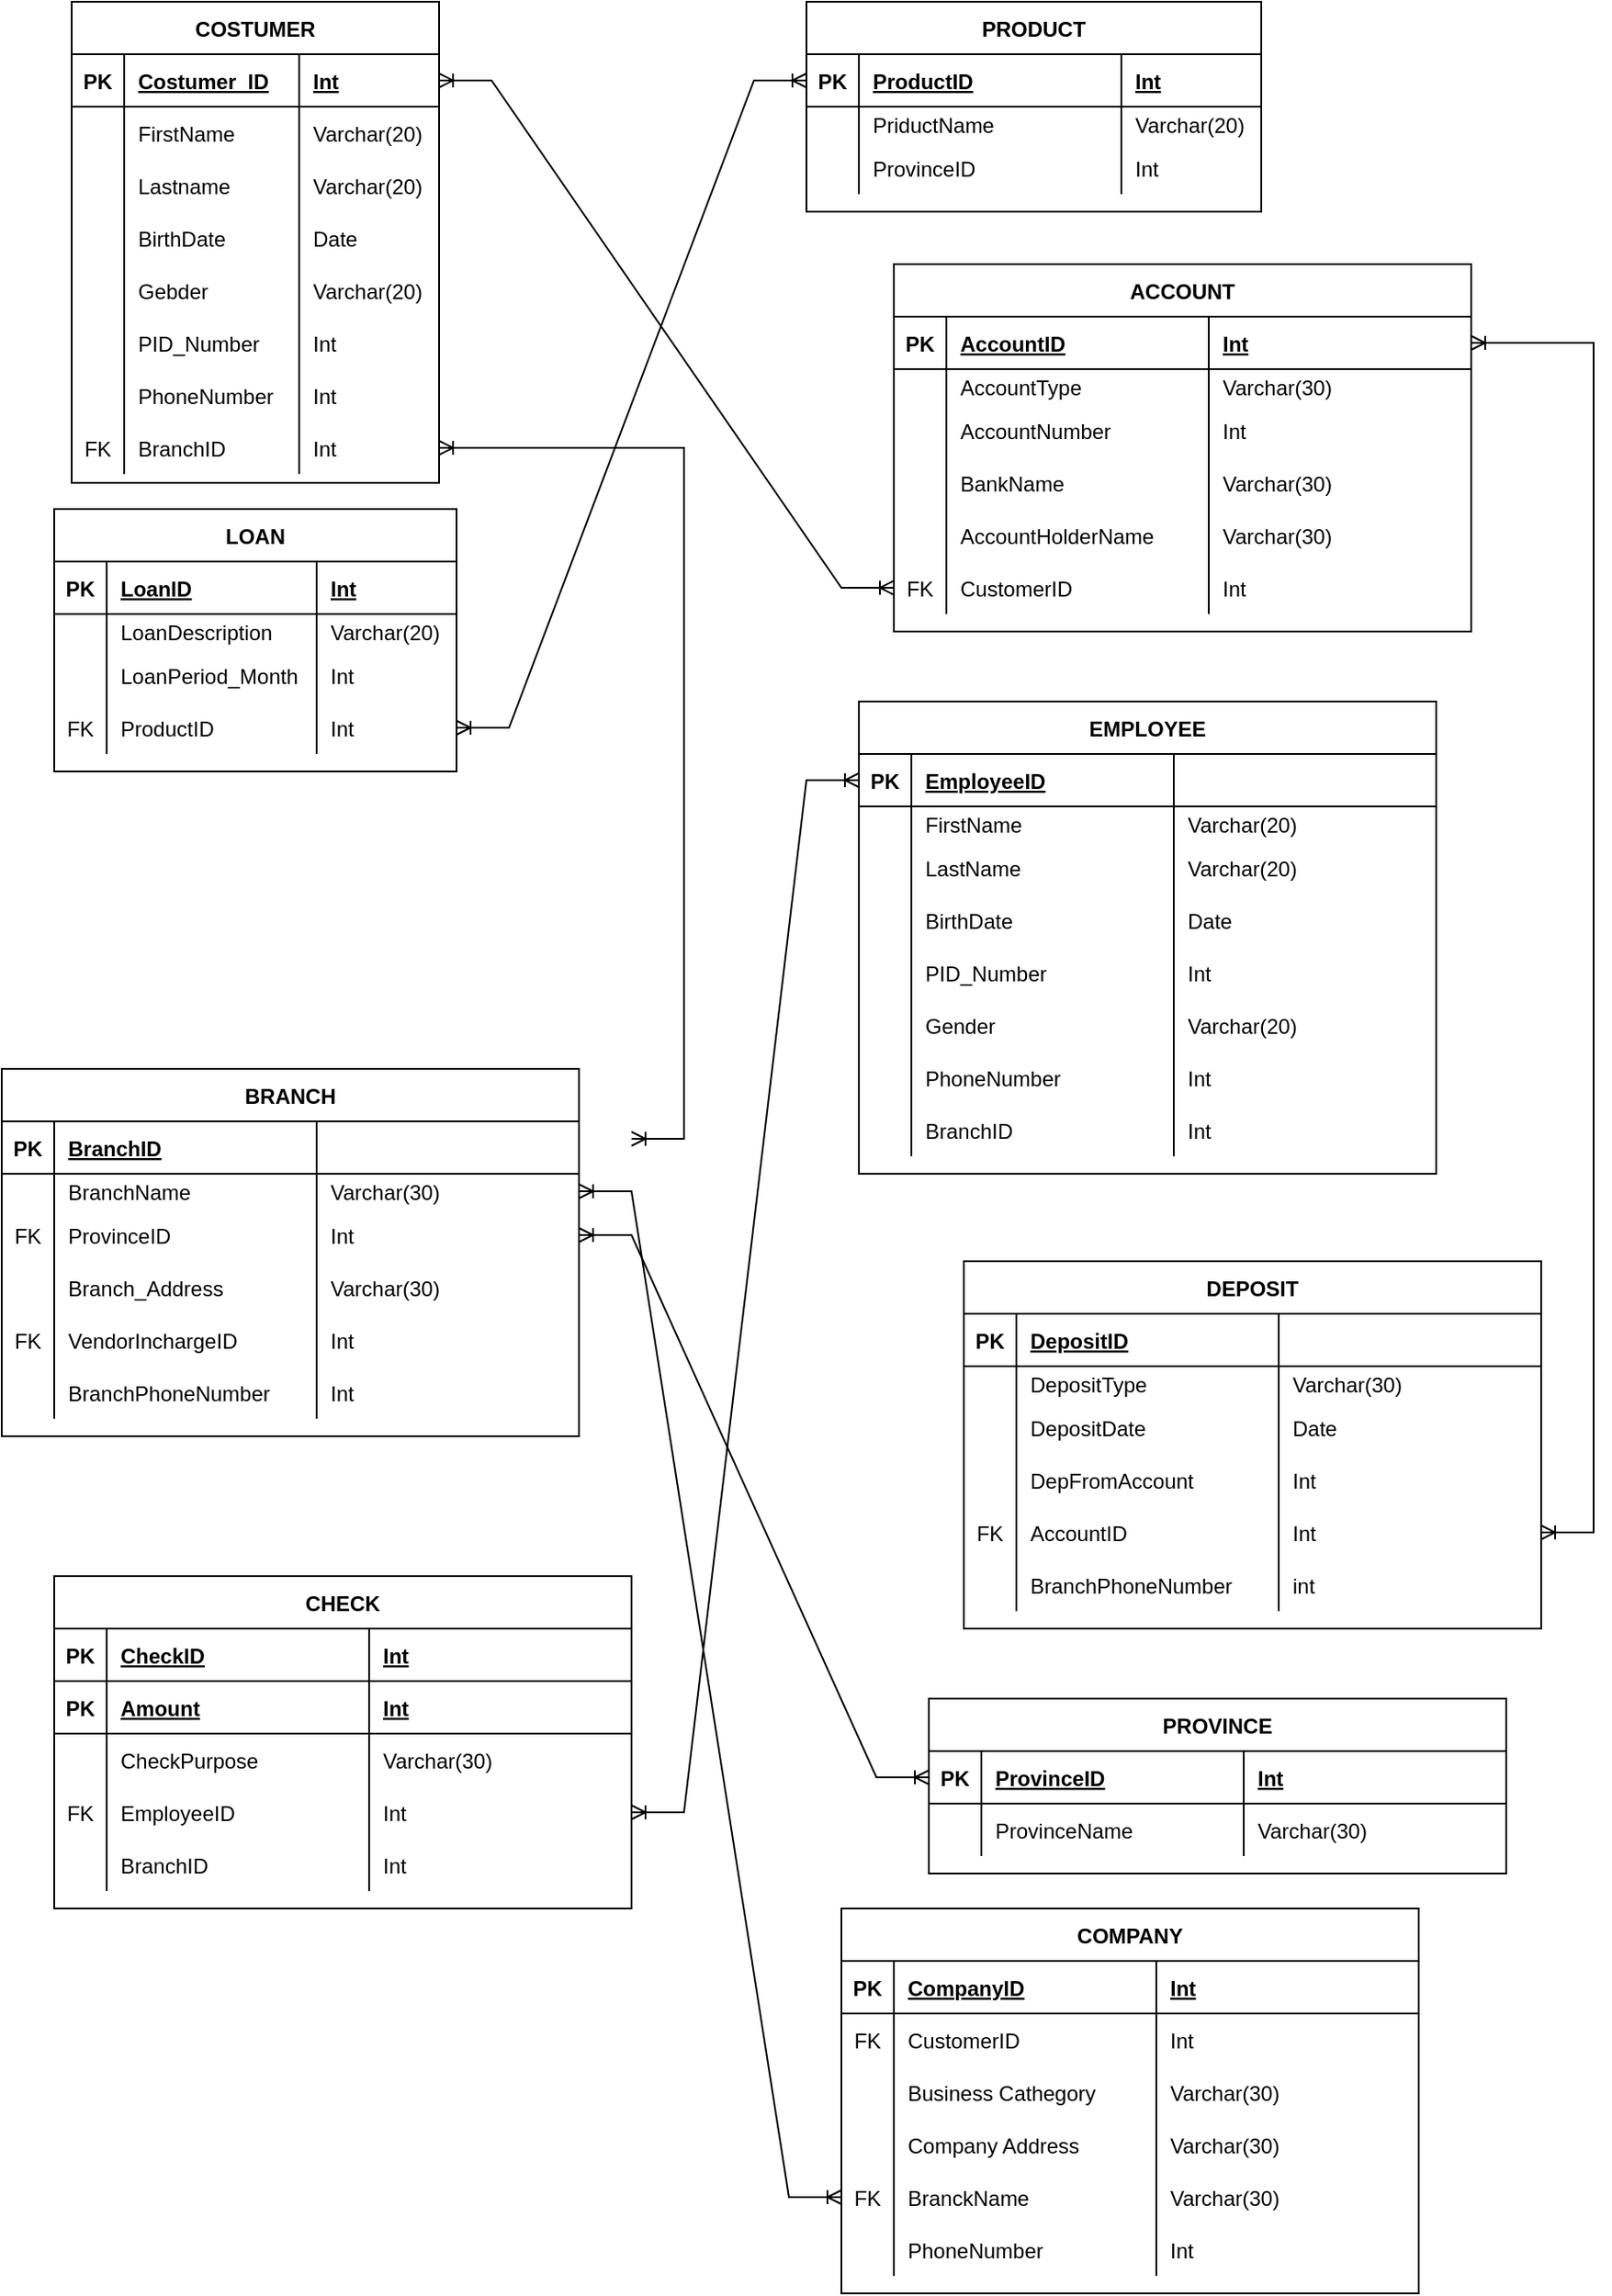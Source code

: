 <mxfile version="15.5.4" type="device"><diagram id="o3rEiEMkcDviHVNZAt1r" name="Page-1"><mxGraphModel dx="868" dy="450" grid="1" gridSize="10" guides="1" tooltips="1" connect="1" arrows="1" fold="1" page="1" pageScale="1" pageWidth="827" pageHeight="1169" math="0" shadow="0"><root><mxCell id="0"/><mxCell id="1" parent="0"/><mxCell id="CO23dqiSqlXbLlCzR45j-2" value="COSTUMER" style="shape=table;startSize=30;container=1;collapsible=1;childLayout=tableLayout;fixedRows=1;rowLines=0;fontStyle=1;align=center;resizeLast=1;" vertex="1" parent="1"><mxGeometry x="40" y="50" width="210" height="275" as="geometry"/></mxCell><mxCell id="CO23dqiSqlXbLlCzR45j-3" value="" style="shape=partialRectangle;collapsible=0;dropTarget=0;pointerEvents=0;fillColor=none;top=0;left=0;bottom=1;right=0;points=[[0,0.5],[1,0.5]];portConstraint=eastwest;" vertex="1" parent="CO23dqiSqlXbLlCzR45j-2"><mxGeometry y="30" width="210" height="30" as="geometry"/></mxCell><mxCell id="CO23dqiSqlXbLlCzR45j-4" value="PK" style="shape=partialRectangle;connectable=0;fillColor=none;top=0;left=0;bottom=0;right=0;fontStyle=1;overflow=hidden;" vertex="1" parent="CO23dqiSqlXbLlCzR45j-3"><mxGeometry width="30" height="30" as="geometry"><mxRectangle width="30" height="30" as="alternateBounds"/></mxGeometry></mxCell><mxCell id="CO23dqiSqlXbLlCzR45j-5" value="Costumer_ID" style="shape=partialRectangle;connectable=0;fillColor=none;top=0;left=0;bottom=0;right=0;align=left;spacingLeft=6;fontStyle=5;overflow=hidden;" vertex="1" parent="CO23dqiSqlXbLlCzR45j-3"><mxGeometry x="30" width="100" height="30" as="geometry"><mxRectangle width="100" height="30" as="alternateBounds"/></mxGeometry></mxCell><mxCell id="CO23dqiSqlXbLlCzR45j-57" value="Int" style="shape=partialRectangle;connectable=0;fillColor=none;top=0;left=0;bottom=0;right=0;align=left;spacingLeft=6;fontStyle=5;overflow=hidden;" vertex="1" parent="CO23dqiSqlXbLlCzR45j-3"><mxGeometry x="130" width="80" height="30" as="geometry"><mxRectangle width="80" height="30" as="alternateBounds"/></mxGeometry></mxCell><mxCell id="CO23dqiSqlXbLlCzR45j-6" value="" style="shape=partialRectangle;collapsible=0;dropTarget=0;pointerEvents=0;fillColor=none;top=0;left=0;bottom=0;right=0;points=[[0,0.5],[1,0.5]];portConstraint=eastwest;" vertex="1" parent="CO23dqiSqlXbLlCzR45j-2"><mxGeometry y="60" width="210" height="30" as="geometry"/></mxCell><mxCell id="CO23dqiSqlXbLlCzR45j-7" value="" style="shape=partialRectangle;connectable=0;fillColor=none;top=0;left=0;bottom=0;right=0;editable=1;overflow=hidden;" vertex="1" parent="CO23dqiSqlXbLlCzR45j-6"><mxGeometry width="30" height="30" as="geometry"><mxRectangle width="30" height="30" as="alternateBounds"/></mxGeometry></mxCell><mxCell id="CO23dqiSqlXbLlCzR45j-8" value="FirstName" style="shape=partialRectangle;connectable=0;fillColor=none;top=0;left=0;bottom=0;right=0;align=left;spacingLeft=6;overflow=hidden;" vertex="1" parent="CO23dqiSqlXbLlCzR45j-6"><mxGeometry x="30" width="100" height="30" as="geometry"><mxRectangle width="100" height="30" as="alternateBounds"/></mxGeometry></mxCell><mxCell id="CO23dqiSqlXbLlCzR45j-58" value="Varchar(20)" style="shape=partialRectangle;connectable=0;fillColor=none;top=0;left=0;bottom=0;right=0;align=left;spacingLeft=6;overflow=hidden;" vertex="1" parent="CO23dqiSqlXbLlCzR45j-6"><mxGeometry x="130" width="80" height="30" as="geometry"><mxRectangle width="80" height="30" as="alternateBounds"/></mxGeometry></mxCell><mxCell id="CO23dqiSqlXbLlCzR45j-9" value="" style="shape=partialRectangle;collapsible=0;dropTarget=0;pointerEvents=0;fillColor=none;top=0;left=0;bottom=0;right=0;points=[[0,0.5],[1,0.5]];portConstraint=eastwest;" vertex="1" parent="CO23dqiSqlXbLlCzR45j-2"><mxGeometry y="90" width="210" height="30" as="geometry"/></mxCell><mxCell id="CO23dqiSqlXbLlCzR45j-10" value="" style="shape=partialRectangle;connectable=0;fillColor=none;top=0;left=0;bottom=0;right=0;editable=1;overflow=hidden;" vertex="1" parent="CO23dqiSqlXbLlCzR45j-9"><mxGeometry width="30" height="30" as="geometry"><mxRectangle width="30" height="30" as="alternateBounds"/></mxGeometry></mxCell><mxCell id="CO23dqiSqlXbLlCzR45j-11" value="Lastname" style="shape=partialRectangle;connectable=0;fillColor=none;top=0;left=0;bottom=0;right=0;align=left;spacingLeft=6;overflow=hidden;" vertex="1" parent="CO23dqiSqlXbLlCzR45j-9"><mxGeometry x="30" width="100" height="30" as="geometry"><mxRectangle width="100" height="30" as="alternateBounds"/></mxGeometry></mxCell><mxCell id="CO23dqiSqlXbLlCzR45j-59" value="Varchar(20)" style="shape=partialRectangle;connectable=0;fillColor=none;top=0;left=0;bottom=0;right=0;align=left;spacingLeft=6;overflow=hidden;" vertex="1" parent="CO23dqiSqlXbLlCzR45j-9"><mxGeometry x="130" width="80" height="30" as="geometry"><mxRectangle width="80" height="30" as="alternateBounds"/></mxGeometry></mxCell><mxCell id="CO23dqiSqlXbLlCzR45j-12" value="" style="shape=partialRectangle;collapsible=0;dropTarget=0;pointerEvents=0;fillColor=none;top=0;left=0;bottom=0;right=0;points=[[0,0.5],[1,0.5]];portConstraint=eastwest;" vertex="1" parent="CO23dqiSqlXbLlCzR45j-2"><mxGeometry y="120" width="210" height="30" as="geometry"/></mxCell><mxCell id="CO23dqiSqlXbLlCzR45j-13" value="" style="shape=partialRectangle;connectable=0;fillColor=none;top=0;left=0;bottom=0;right=0;editable=1;overflow=hidden;" vertex="1" parent="CO23dqiSqlXbLlCzR45j-12"><mxGeometry width="30" height="30" as="geometry"><mxRectangle width="30" height="30" as="alternateBounds"/></mxGeometry></mxCell><mxCell id="CO23dqiSqlXbLlCzR45j-14" value="BirthDate" style="shape=partialRectangle;connectable=0;fillColor=none;top=0;left=0;bottom=0;right=0;align=left;spacingLeft=6;overflow=hidden;" vertex="1" parent="CO23dqiSqlXbLlCzR45j-12"><mxGeometry x="30" width="100" height="30" as="geometry"><mxRectangle width="100" height="30" as="alternateBounds"/></mxGeometry></mxCell><mxCell id="CO23dqiSqlXbLlCzR45j-60" value="Date" style="shape=partialRectangle;connectable=0;fillColor=none;top=0;left=0;bottom=0;right=0;align=left;spacingLeft=6;overflow=hidden;" vertex="1" parent="CO23dqiSqlXbLlCzR45j-12"><mxGeometry x="130" width="80" height="30" as="geometry"><mxRectangle width="80" height="30" as="alternateBounds"/></mxGeometry></mxCell><mxCell id="CO23dqiSqlXbLlCzR45j-44" value="" style="shape=partialRectangle;collapsible=0;dropTarget=0;pointerEvents=0;fillColor=none;top=0;left=0;bottom=0;right=0;points=[[0,0.5],[1,0.5]];portConstraint=eastwest;" vertex="1" parent="CO23dqiSqlXbLlCzR45j-2"><mxGeometry y="150" width="210" height="30" as="geometry"/></mxCell><mxCell id="CO23dqiSqlXbLlCzR45j-45" value="" style="shape=partialRectangle;connectable=0;fillColor=none;top=0;left=0;bottom=0;right=0;editable=1;overflow=hidden;" vertex="1" parent="CO23dqiSqlXbLlCzR45j-44"><mxGeometry width="30" height="30" as="geometry"><mxRectangle width="30" height="30" as="alternateBounds"/></mxGeometry></mxCell><mxCell id="CO23dqiSqlXbLlCzR45j-46" value="Gebder " style="shape=partialRectangle;connectable=0;fillColor=none;top=0;left=0;bottom=0;right=0;align=left;spacingLeft=6;overflow=hidden;" vertex="1" parent="CO23dqiSqlXbLlCzR45j-44"><mxGeometry x="30" width="100" height="30" as="geometry"><mxRectangle width="100" height="30" as="alternateBounds"/></mxGeometry></mxCell><mxCell id="CO23dqiSqlXbLlCzR45j-61" value="Varchar(20)" style="shape=partialRectangle;connectable=0;fillColor=none;top=0;left=0;bottom=0;right=0;align=left;spacingLeft=6;overflow=hidden;" vertex="1" parent="CO23dqiSqlXbLlCzR45j-44"><mxGeometry x="130" width="80" height="30" as="geometry"><mxRectangle width="80" height="30" as="alternateBounds"/></mxGeometry></mxCell><mxCell id="CO23dqiSqlXbLlCzR45j-47" value="" style="shape=partialRectangle;collapsible=0;dropTarget=0;pointerEvents=0;fillColor=none;top=0;left=0;bottom=0;right=0;points=[[0,0.5],[1,0.5]];portConstraint=eastwest;" vertex="1" parent="CO23dqiSqlXbLlCzR45j-2"><mxGeometry y="180" width="210" height="30" as="geometry"/></mxCell><mxCell id="CO23dqiSqlXbLlCzR45j-48" value="" style="shape=partialRectangle;connectable=0;fillColor=none;top=0;left=0;bottom=0;right=0;editable=1;overflow=hidden;" vertex="1" parent="CO23dqiSqlXbLlCzR45j-47"><mxGeometry width="30" height="30" as="geometry"><mxRectangle width="30" height="30" as="alternateBounds"/></mxGeometry></mxCell><mxCell id="CO23dqiSqlXbLlCzR45j-49" value="PID_Number" style="shape=partialRectangle;connectable=0;fillColor=none;top=0;left=0;bottom=0;right=0;align=left;spacingLeft=6;overflow=hidden;" vertex="1" parent="CO23dqiSqlXbLlCzR45j-47"><mxGeometry x="30" width="100" height="30" as="geometry"><mxRectangle width="100" height="30" as="alternateBounds"/></mxGeometry></mxCell><mxCell id="CO23dqiSqlXbLlCzR45j-62" value="Int" style="shape=partialRectangle;connectable=0;fillColor=none;top=0;left=0;bottom=0;right=0;align=left;spacingLeft=6;overflow=hidden;" vertex="1" parent="CO23dqiSqlXbLlCzR45j-47"><mxGeometry x="130" width="80" height="30" as="geometry"><mxRectangle width="80" height="30" as="alternateBounds"/></mxGeometry></mxCell><mxCell id="CO23dqiSqlXbLlCzR45j-50" value="" style="shape=partialRectangle;collapsible=0;dropTarget=0;pointerEvents=0;fillColor=none;top=0;left=0;bottom=0;right=0;points=[[0,0.5],[1,0.5]];portConstraint=eastwest;" vertex="1" parent="CO23dqiSqlXbLlCzR45j-2"><mxGeometry y="210" width="210" height="30" as="geometry"/></mxCell><mxCell id="CO23dqiSqlXbLlCzR45j-51" value="" style="shape=partialRectangle;connectable=0;fillColor=none;top=0;left=0;bottom=0;right=0;editable=1;overflow=hidden;" vertex="1" parent="CO23dqiSqlXbLlCzR45j-50"><mxGeometry width="30" height="30" as="geometry"><mxRectangle width="30" height="30" as="alternateBounds"/></mxGeometry></mxCell><mxCell id="CO23dqiSqlXbLlCzR45j-52" value="PhoneNumber" style="shape=partialRectangle;connectable=0;fillColor=none;top=0;left=0;bottom=0;right=0;align=left;spacingLeft=6;overflow=hidden;" vertex="1" parent="CO23dqiSqlXbLlCzR45j-50"><mxGeometry x="30" width="100" height="30" as="geometry"><mxRectangle width="100" height="30" as="alternateBounds"/></mxGeometry></mxCell><mxCell id="CO23dqiSqlXbLlCzR45j-63" value="Int" style="shape=partialRectangle;connectable=0;fillColor=none;top=0;left=0;bottom=0;right=0;align=left;spacingLeft=6;overflow=hidden;" vertex="1" parent="CO23dqiSqlXbLlCzR45j-50"><mxGeometry x="130" width="80" height="30" as="geometry"><mxRectangle width="80" height="30" as="alternateBounds"/></mxGeometry></mxCell><mxCell id="CO23dqiSqlXbLlCzR45j-243" style="shape=partialRectangle;collapsible=0;dropTarget=0;pointerEvents=0;fillColor=none;top=0;left=0;bottom=0;right=0;points=[[0,0.5],[1,0.5]];portConstraint=eastwest;" vertex="1" parent="CO23dqiSqlXbLlCzR45j-2"><mxGeometry y="240" width="210" height="30" as="geometry"/></mxCell><mxCell id="CO23dqiSqlXbLlCzR45j-244" value="FK" style="shape=partialRectangle;connectable=0;fillColor=none;top=0;left=0;bottom=0;right=0;editable=1;overflow=hidden;" vertex="1" parent="CO23dqiSqlXbLlCzR45j-243"><mxGeometry width="30" height="30" as="geometry"><mxRectangle width="30" height="30" as="alternateBounds"/></mxGeometry></mxCell><mxCell id="CO23dqiSqlXbLlCzR45j-245" value="BranchID" style="shape=partialRectangle;connectable=0;fillColor=none;top=0;left=0;bottom=0;right=0;align=left;spacingLeft=6;overflow=hidden;" vertex="1" parent="CO23dqiSqlXbLlCzR45j-243"><mxGeometry x="30" width="100" height="30" as="geometry"><mxRectangle width="100" height="30" as="alternateBounds"/></mxGeometry></mxCell><mxCell id="CO23dqiSqlXbLlCzR45j-246" value="Int" style="shape=partialRectangle;connectable=0;fillColor=none;top=0;left=0;bottom=0;right=0;align=left;spacingLeft=6;overflow=hidden;" vertex="1" parent="CO23dqiSqlXbLlCzR45j-243"><mxGeometry x="130" width="80" height="30" as="geometry"><mxRectangle width="80" height="30" as="alternateBounds"/></mxGeometry></mxCell><mxCell id="CO23dqiSqlXbLlCzR45j-15" value="LOAN" style="shape=table;startSize=30;container=1;collapsible=1;childLayout=tableLayout;fixedRows=1;rowLines=0;fontStyle=1;align=center;resizeLast=1;" vertex="1" parent="1"><mxGeometry x="30" y="340" width="230" height="150" as="geometry"/></mxCell><mxCell id="CO23dqiSqlXbLlCzR45j-16" value="" style="shape=partialRectangle;collapsible=0;dropTarget=0;pointerEvents=0;fillColor=none;top=0;left=0;bottom=1;right=0;points=[[0,0.5],[1,0.5]];portConstraint=eastwest;" vertex="1" parent="CO23dqiSqlXbLlCzR45j-15"><mxGeometry y="30" width="230" height="30" as="geometry"/></mxCell><mxCell id="CO23dqiSqlXbLlCzR45j-17" value="PK" style="shape=partialRectangle;connectable=0;fillColor=none;top=0;left=0;bottom=0;right=0;fontStyle=1;overflow=hidden;" vertex="1" parent="CO23dqiSqlXbLlCzR45j-16"><mxGeometry width="30" height="30" as="geometry"><mxRectangle width="30" height="30" as="alternateBounds"/></mxGeometry></mxCell><mxCell id="CO23dqiSqlXbLlCzR45j-18" value="LoanID" style="shape=partialRectangle;connectable=0;fillColor=none;top=0;left=0;bottom=0;right=0;align=left;spacingLeft=6;fontStyle=5;overflow=hidden;" vertex="1" parent="CO23dqiSqlXbLlCzR45j-16"><mxGeometry x="30" width="120" height="30" as="geometry"><mxRectangle width="120" height="30" as="alternateBounds"/></mxGeometry></mxCell><mxCell id="CO23dqiSqlXbLlCzR45j-64" value="Int" style="shape=partialRectangle;connectable=0;fillColor=none;top=0;left=0;bottom=0;right=0;align=left;spacingLeft=6;fontStyle=5;overflow=hidden;" vertex="1" parent="CO23dqiSqlXbLlCzR45j-16"><mxGeometry x="150" width="80" height="30" as="geometry"><mxRectangle width="80" height="30" as="alternateBounds"/></mxGeometry></mxCell><mxCell id="CO23dqiSqlXbLlCzR45j-19" value="" style="shape=partialRectangle;collapsible=0;dropTarget=0;pointerEvents=0;fillColor=none;top=0;left=0;bottom=0;right=0;points=[[0,0.5],[1,0.5]];portConstraint=eastwest;" vertex="1" parent="CO23dqiSqlXbLlCzR45j-15"><mxGeometry y="60" width="230" height="20" as="geometry"/></mxCell><mxCell id="CO23dqiSqlXbLlCzR45j-20" value="" style="shape=partialRectangle;connectable=0;fillColor=none;top=0;left=0;bottom=0;right=0;editable=1;overflow=hidden;" vertex="1" parent="CO23dqiSqlXbLlCzR45j-19"><mxGeometry width="30" height="20" as="geometry"><mxRectangle width="30" height="20" as="alternateBounds"/></mxGeometry></mxCell><mxCell id="CO23dqiSqlXbLlCzR45j-21" value="LoanDescription" style="shape=partialRectangle;connectable=0;fillColor=none;top=0;left=0;bottom=0;right=0;align=left;spacingLeft=6;overflow=hidden;" vertex="1" parent="CO23dqiSqlXbLlCzR45j-19"><mxGeometry x="30" width="120" height="20" as="geometry"><mxRectangle width="120" height="20" as="alternateBounds"/></mxGeometry></mxCell><mxCell id="CO23dqiSqlXbLlCzR45j-65" value="Varchar(20)" style="shape=partialRectangle;connectable=0;fillColor=none;top=0;left=0;bottom=0;right=0;align=left;spacingLeft=6;overflow=hidden;" vertex="1" parent="CO23dqiSqlXbLlCzR45j-19"><mxGeometry x="150" width="80" height="20" as="geometry"><mxRectangle width="80" height="20" as="alternateBounds"/></mxGeometry></mxCell><mxCell id="CO23dqiSqlXbLlCzR45j-22" value="" style="shape=partialRectangle;collapsible=0;dropTarget=0;pointerEvents=0;fillColor=none;top=0;left=0;bottom=0;right=0;points=[[0,0.5],[1,0.5]];portConstraint=eastwest;" vertex="1" parent="CO23dqiSqlXbLlCzR45j-15"><mxGeometry y="80" width="230" height="30" as="geometry"/></mxCell><mxCell id="CO23dqiSqlXbLlCzR45j-23" value="" style="shape=partialRectangle;connectable=0;fillColor=none;top=0;left=0;bottom=0;right=0;editable=1;overflow=hidden;" vertex="1" parent="CO23dqiSqlXbLlCzR45j-22"><mxGeometry width="30" height="30" as="geometry"><mxRectangle width="30" height="30" as="alternateBounds"/></mxGeometry></mxCell><mxCell id="CO23dqiSqlXbLlCzR45j-24" value="LoanPeriod_Month" style="shape=partialRectangle;connectable=0;fillColor=none;top=0;left=0;bottom=0;right=0;align=left;spacingLeft=6;overflow=hidden;" vertex="1" parent="CO23dqiSqlXbLlCzR45j-22"><mxGeometry x="30" width="120" height="30" as="geometry"><mxRectangle width="120" height="30" as="alternateBounds"/></mxGeometry></mxCell><mxCell id="CO23dqiSqlXbLlCzR45j-66" value="Int" style="shape=partialRectangle;connectable=0;fillColor=none;top=0;left=0;bottom=0;right=0;align=left;spacingLeft=6;overflow=hidden;" vertex="1" parent="CO23dqiSqlXbLlCzR45j-22"><mxGeometry x="150" width="80" height="30" as="geometry"><mxRectangle width="80" height="30" as="alternateBounds"/></mxGeometry></mxCell><mxCell id="CO23dqiSqlXbLlCzR45j-25" value="" style="shape=partialRectangle;collapsible=0;dropTarget=0;pointerEvents=0;fillColor=none;top=0;left=0;bottom=0;right=0;points=[[0,0.5],[1,0.5]];portConstraint=eastwest;" vertex="1" parent="CO23dqiSqlXbLlCzR45j-15"><mxGeometry y="110" width="230" height="30" as="geometry"/></mxCell><mxCell id="CO23dqiSqlXbLlCzR45j-26" value="FK" style="shape=partialRectangle;connectable=0;fillColor=none;top=0;left=0;bottom=0;right=0;editable=1;overflow=hidden;" vertex="1" parent="CO23dqiSqlXbLlCzR45j-25"><mxGeometry width="30" height="30" as="geometry"><mxRectangle width="30" height="30" as="alternateBounds"/></mxGeometry></mxCell><mxCell id="CO23dqiSqlXbLlCzR45j-27" value="ProductID" style="shape=partialRectangle;connectable=0;fillColor=none;top=0;left=0;bottom=0;right=0;align=left;spacingLeft=6;overflow=hidden;" vertex="1" parent="CO23dqiSqlXbLlCzR45j-25"><mxGeometry x="30" width="120" height="30" as="geometry"><mxRectangle width="120" height="30" as="alternateBounds"/></mxGeometry></mxCell><mxCell id="CO23dqiSqlXbLlCzR45j-67" value="Int" style="shape=partialRectangle;connectable=0;fillColor=none;top=0;left=0;bottom=0;right=0;align=left;spacingLeft=6;overflow=hidden;" vertex="1" parent="CO23dqiSqlXbLlCzR45j-25"><mxGeometry x="150" width="80" height="30" as="geometry"><mxRectangle width="80" height="30" as="alternateBounds"/></mxGeometry></mxCell><mxCell id="CO23dqiSqlXbLlCzR45j-31" value="PRODUCT" style="shape=table;startSize=30;container=1;collapsible=1;childLayout=tableLayout;fixedRows=1;rowLines=0;fontStyle=1;align=center;resizeLast=1;" vertex="1" parent="1"><mxGeometry x="460" y="50" width="260" height="120" as="geometry"/></mxCell><mxCell id="CO23dqiSqlXbLlCzR45j-32" value="" style="shape=partialRectangle;collapsible=0;dropTarget=0;pointerEvents=0;fillColor=none;top=0;left=0;bottom=1;right=0;points=[[0,0.5],[1,0.5]];portConstraint=eastwest;" vertex="1" parent="CO23dqiSqlXbLlCzR45j-31"><mxGeometry y="30" width="260" height="30" as="geometry"/></mxCell><mxCell id="CO23dqiSqlXbLlCzR45j-33" value="PK" style="shape=partialRectangle;connectable=0;fillColor=none;top=0;left=0;bottom=0;right=0;fontStyle=1;overflow=hidden;" vertex="1" parent="CO23dqiSqlXbLlCzR45j-32"><mxGeometry width="30" height="30" as="geometry"><mxRectangle width="30" height="30" as="alternateBounds"/></mxGeometry></mxCell><mxCell id="CO23dqiSqlXbLlCzR45j-34" value="ProductID" style="shape=partialRectangle;connectable=0;fillColor=none;top=0;left=0;bottom=0;right=0;align=left;spacingLeft=6;fontStyle=5;overflow=hidden;" vertex="1" parent="CO23dqiSqlXbLlCzR45j-32"><mxGeometry x="30" width="150" height="30" as="geometry"><mxRectangle width="150" height="30" as="alternateBounds"/></mxGeometry></mxCell><mxCell id="CO23dqiSqlXbLlCzR45j-53" value="Int" style="shape=partialRectangle;connectable=0;fillColor=none;top=0;left=0;bottom=0;right=0;align=left;spacingLeft=6;fontStyle=5;overflow=hidden;" vertex="1" parent="CO23dqiSqlXbLlCzR45j-32"><mxGeometry x="180" width="80" height="30" as="geometry"><mxRectangle width="80" height="30" as="alternateBounds"/></mxGeometry></mxCell><mxCell id="CO23dqiSqlXbLlCzR45j-35" value="" style="shape=partialRectangle;collapsible=0;dropTarget=0;pointerEvents=0;fillColor=none;top=0;left=0;bottom=0;right=0;points=[[0,0.5],[1,0.5]];portConstraint=eastwest;" vertex="1" parent="CO23dqiSqlXbLlCzR45j-31"><mxGeometry y="60" width="260" height="20" as="geometry"/></mxCell><mxCell id="CO23dqiSqlXbLlCzR45j-36" value="" style="shape=partialRectangle;connectable=0;fillColor=none;top=0;left=0;bottom=0;right=0;editable=1;overflow=hidden;" vertex="1" parent="CO23dqiSqlXbLlCzR45j-35"><mxGeometry width="30" height="20" as="geometry"><mxRectangle width="30" height="20" as="alternateBounds"/></mxGeometry></mxCell><mxCell id="CO23dqiSqlXbLlCzR45j-37" value="PriductName" style="shape=partialRectangle;connectable=0;fillColor=none;top=0;left=0;bottom=0;right=0;align=left;spacingLeft=6;overflow=hidden;" vertex="1" parent="CO23dqiSqlXbLlCzR45j-35"><mxGeometry x="30" width="150" height="20" as="geometry"><mxRectangle width="150" height="20" as="alternateBounds"/></mxGeometry></mxCell><mxCell id="CO23dqiSqlXbLlCzR45j-54" value="Varchar(20)" style="shape=partialRectangle;connectable=0;fillColor=none;top=0;left=0;bottom=0;right=0;align=left;spacingLeft=6;overflow=hidden;" vertex="1" parent="CO23dqiSqlXbLlCzR45j-35"><mxGeometry x="180" width="80" height="20" as="geometry"><mxRectangle width="80" height="20" as="alternateBounds"/></mxGeometry></mxCell><mxCell id="CO23dqiSqlXbLlCzR45j-38" value="" style="shape=partialRectangle;collapsible=0;dropTarget=0;pointerEvents=0;fillColor=none;top=0;left=0;bottom=0;right=0;points=[[0,0.5],[1,0.5]];portConstraint=eastwest;" vertex="1" parent="CO23dqiSqlXbLlCzR45j-31"><mxGeometry y="80" width="260" height="30" as="geometry"/></mxCell><mxCell id="CO23dqiSqlXbLlCzR45j-39" value="" style="shape=partialRectangle;connectable=0;fillColor=none;top=0;left=0;bottom=0;right=0;editable=1;overflow=hidden;" vertex="1" parent="CO23dqiSqlXbLlCzR45j-38"><mxGeometry width="30" height="30" as="geometry"><mxRectangle width="30" height="30" as="alternateBounds"/></mxGeometry></mxCell><mxCell id="CO23dqiSqlXbLlCzR45j-40" value="ProvinceID" style="shape=partialRectangle;connectable=0;fillColor=none;top=0;left=0;bottom=0;right=0;align=left;spacingLeft=6;overflow=hidden;" vertex="1" parent="CO23dqiSqlXbLlCzR45j-38"><mxGeometry x="30" width="150" height="30" as="geometry"><mxRectangle width="150" height="30" as="alternateBounds"/></mxGeometry></mxCell><mxCell id="CO23dqiSqlXbLlCzR45j-55" value="Int" style="shape=partialRectangle;connectable=0;fillColor=none;top=0;left=0;bottom=0;right=0;align=left;spacingLeft=6;overflow=hidden;" vertex="1" parent="CO23dqiSqlXbLlCzR45j-38"><mxGeometry x="180" width="80" height="30" as="geometry"><mxRectangle width="80" height="30" as="alternateBounds"/></mxGeometry></mxCell><mxCell id="CO23dqiSqlXbLlCzR45j-73" value="ACCOUNT" style="shape=table;startSize=30;container=1;collapsible=1;childLayout=tableLayout;fixedRows=1;rowLines=0;fontStyle=1;align=center;resizeLast=1;" vertex="1" parent="1"><mxGeometry x="510" y="200" width="330" height="210" as="geometry"/></mxCell><mxCell id="CO23dqiSqlXbLlCzR45j-74" value="" style="shape=partialRectangle;collapsible=0;dropTarget=0;pointerEvents=0;fillColor=none;top=0;left=0;bottom=1;right=0;points=[[0,0.5],[1,0.5]];portConstraint=eastwest;" vertex="1" parent="CO23dqiSqlXbLlCzR45j-73"><mxGeometry y="30" width="330" height="30" as="geometry"/></mxCell><mxCell id="CO23dqiSqlXbLlCzR45j-75" value="PK" style="shape=partialRectangle;connectable=0;fillColor=none;top=0;left=0;bottom=0;right=0;fontStyle=1;overflow=hidden;" vertex="1" parent="CO23dqiSqlXbLlCzR45j-74"><mxGeometry width="30" height="30" as="geometry"><mxRectangle width="30" height="30" as="alternateBounds"/></mxGeometry></mxCell><mxCell id="CO23dqiSqlXbLlCzR45j-76" value="AccountID" style="shape=partialRectangle;connectable=0;fillColor=none;top=0;left=0;bottom=0;right=0;align=left;spacingLeft=6;fontStyle=5;overflow=hidden;" vertex="1" parent="CO23dqiSqlXbLlCzR45j-74"><mxGeometry x="30" width="150" height="30" as="geometry"><mxRectangle width="150" height="30" as="alternateBounds"/></mxGeometry></mxCell><mxCell id="CO23dqiSqlXbLlCzR45j-77" value="Int" style="shape=partialRectangle;connectable=0;fillColor=none;top=0;left=0;bottom=0;right=0;align=left;spacingLeft=6;fontStyle=5;overflow=hidden;" vertex="1" parent="CO23dqiSqlXbLlCzR45j-74"><mxGeometry x="180" width="150" height="30" as="geometry"><mxRectangle width="150" height="30" as="alternateBounds"/></mxGeometry></mxCell><mxCell id="CO23dqiSqlXbLlCzR45j-78" value="" style="shape=partialRectangle;collapsible=0;dropTarget=0;pointerEvents=0;fillColor=none;top=0;left=0;bottom=0;right=0;points=[[0,0.5],[1,0.5]];portConstraint=eastwest;" vertex="1" parent="CO23dqiSqlXbLlCzR45j-73"><mxGeometry y="60" width="330" height="20" as="geometry"/></mxCell><mxCell id="CO23dqiSqlXbLlCzR45j-79" value="" style="shape=partialRectangle;connectable=0;fillColor=none;top=0;left=0;bottom=0;right=0;editable=1;overflow=hidden;" vertex="1" parent="CO23dqiSqlXbLlCzR45j-78"><mxGeometry width="30" height="20" as="geometry"><mxRectangle width="30" height="20" as="alternateBounds"/></mxGeometry></mxCell><mxCell id="CO23dqiSqlXbLlCzR45j-80" value="AccountType" style="shape=partialRectangle;connectable=0;fillColor=none;top=0;left=0;bottom=0;right=0;align=left;spacingLeft=6;overflow=hidden;" vertex="1" parent="CO23dqiSqlXbLlCzR45j-78"><mxGeometry x="30" width="150" height="20" as="geometry"><mxRectangle width="150" height="20" as="alternateBounds"/></mxGeometry></mxCell><mxCell id="CO23dqiSqlXbLlCzR45j-81" value="Varchar(30)" style="shape=partialRectangle;connectable=0;fillColor=none;top=0;left=0;bottom=0;right=0;align=left;spacingLeft=6;overflow=hidden;" vertex="1" parent="CO23dqiSqlXbLlCzR45j-78"><mxGeometry x="180" width="150" height="20" as="geometry"><mxRectangle width="150" height="20" as="alternateBounds"/></mxGeometry></mxCell><mxCell id="CO23dqiSqlXbLlCzR45j-82" value="" style="shape=partialRectangle;collapsible=0;dropTarget=0;pointerEvents=0;fillColor=none;top=0;left=0;bottom=0;right=0;points=[[0,0.5],[1,0.5]];portConstraint=eastwest;" vertex="1" parent="CO23dqiSqlXbLlCzR45j-73"><mxGeometry y="80" width="330" height="30" as="geometry"/></mxCell><mxCell id="CO23dqiSqlXbLlCzR45j-83" value="" style="shape=partialRectangle;connectable=0;fillColor=none;top=0;left=0;bottom=0;right=0;editable=1;overflow=hidden;" vertex="1" parent="CO23dqiSqlXbLlCzR45j-82"><mxGeometry width="30" height="30" as="geometry"><mxRectangle width="30" height="30" as="alternateBounds"/></mxGeometry></mxCell><mxCell id="CO23dqiSqlXbLlCzR45j-84" value="AccountNumber" style="shape=partialRectangle;connectable=0;fillColor=none;top=0;left=0;bottom=0;right=0;align=left;spacingLeft=6;overflow=hidden;" vertex="1" parent="CO23dqiSqlXbLlCzR45j-82"><mxGeometry x="30" width="150" height="30" as="geometry"><mxRectangle width="150" height="30" as="alternateBounds"/></mxGeometry></mxCell><mxCell id="CO23dqiSqlXbLlCzR45j-85" value="Int" style="shape=partialRectangle;connectable=0;fillColor=none;top=0;left=0;bottom=0;right=0;align=left;spacingLeft=6;overflow=hidden;" vertex="1" parent="CO23dqiSqlXbLlCzR45j-82"><mxGeometry x="180" width="150" height="30" as="geometry"><mxRectangle width="150" height="30" as="alternateBounds"/></mxGeometry></mxCell><mxCell id="CO23dqiSqlXbLlCzR45j-86" value="" style="shape=partialRectangle;collapsible=0;dropTarget=0;pointerEvents=0;fillColor=none;top=0;left=0;bottom=0;right=0;points=[[0,0.5],[1,0.5]];portConstraint=eastwest;" vertex="1" parent="CO23dqiSqlXbLlCzR45j-73"><mxGeometry y="110" width="330" height="30" as="geometry"/></mxCell><mxCell id="CO23dqiSqlXbLlCzR45j-87" value="" style="shape=partialRectangle;connectable=0;fillColor=none;top=0;left=0;bottom=0;right=0;editable=1;overflow=hidden;" vertex="1" parent="CO23dqiSqlXbLlCzR45j-86"><mxGeometry width="30" height="30" as="geometry"><mxRectangle width="30" height="30" as="alternateBounds"/></mxGeometry></mxCell><mxCell id="CO23dqiSqlXbLlCzR45j-88" value="BankName" style="shape=partialRectangle;connectable=0;fillColor=none;top=0;left=0;bottom=0;right=0;align=left;spacingLeft=6;overflow=hidden;" vertex="1" parent="CO23dqiSqlXbLlCzR45j-86"><mxGeometry x="30" width="150" height="30" as="geometry"><mxRectangle width="150" height="30" as="alternateBounds"/></mxGeometry></mxCell><mxCell id="CO23dqiSqlXbLlCzR45j-89" value="Varchar(30)" style="shape=partialRectangle;connectable=0;fillColor=none;top=0;left=0;bottom=0;right=0;align=left;spacingLeft=6;overflow=hidden;" vertex="1" parent="CO23dqiSqlXbLlCzR45j-86"><mxGeometry x="180" width="150" height="30" as="geometry"><mxRectangle width="150" height="30" as="alternateBounds"/></mxGeometry></mxCell><mxCell id="CO23dqiSqlXbLlCzR45j-107" style="shape=partialRectangle;collapsible=0;dropTarget=0;pointerEvents=0;fillColor=none;top=0;left=0;bottom=0;right=0;points=[[0,0.5],[1,0.5]];portConstraint=eastwest;" vertex="1" parent="CO23dqiSqlXbLlCzR45j-73"><mxGeometry y="140" width="330" height="30" as="geometry"/></mxCell><mxCell id="CO23dqiSqlXbLlCzR45j-108" style="shape=partialRectangle;connectable=0;fillColor=none;top=0;left=0;bottom=0;right=0;editable=1;overflow=hidden;" vertex="1" parent="CO23dqiSqlXbLlCzR45j-107"><mxGeometry width="30" height="30" as="geometry"><mxRectangle width="30" height="30" as="alternateBounds"/></mxGeometry></mxCell><mxCell id="CO23dqiSqlXbLlCzR45j-109" value="AccountHolderName" style="shape=partialRectangle;connectable=0;fillColor=none;top=0;left=0;bottom=0;right=0;align=left;spacingLeft=6;overflow=hidden;" vertex="1" parent="CO23dqiSqlXbLlCzR45j-107"><mxGeometry x="30" width="150" height="30" as="geometry"><mxRectangle width="150" height="30" as="alternateBounds"/></mxGeometry></mxCell><mxCell id="CO23dqiSqlXbLlCzR45j-110" value="Varchar(30)" style="shape=partialRectangle;connectable=0;fillColor=none;top=0;left=0;bottom=0;right=0;align=left;spacingLeft=6;overflow=hidden;" vertex="1" parent="CO23dqiSqlXbLlCzR45j-107"><mxGeometry x="180" width="150" height="30" as="geometry"><mxRectangle width="150" height="30" as="alternateBounds"/></mxGeometry></mxCell><mxCell id="CO23dqiSqlXbLlCzR45j-251" style="shape=partialRectangle;collapsible=0;dropTarget=0;pointerEvents=0;fillColor=none;top=0;left=0;bottom=0;right=0;points=[[0,0.5],[1,0.5]];portConstraint=eastwest;" vertex="1" parent="CO23dqiSqlXbLlCzR45j-73"><mxGeometry y="170" width="330" height="30" as="geometry"/></mxCell><mxCell id="CO23dqiSqlXbLlCzR45j-252" value="FK" style="shape=partialRectangle;connectable=0;fillColor=none;top=0;left=0;bottom=0;right=0;editable=1;overflow=hidden;" vertex="1" parent="CO23dqiSqlXbLlCzR45j-251"><mxGeometry width="30" height="30" as="geometry"><mxRectangle width="30" height="30" as="alternateBounds"/></mxGeometry></mxCell><mxCell id="CO23dqiSqlXbLlCzR45j-253" value="CustomerID" style="shape=partialRectangle;connectable=0;fillColor=none;top=0;left=0;bottom=0;right=0;align=left;spacingLeft=6;overflow=hidden;" vertex="1" parent="CO23dqiSqlXbLlCzR45j-251"><mxGeometry x="30" width="150" height="30" as="geometry"><mxRectangle width="150" height="30" as="alternateBounds"/></mxGeometry></mxCell><mxCell id="CO23dqiSqlXbLlCzR45j-254" value="Int" style="shape=partialRectangle;connectable=0;fillColor=none;top=0;left=0;bottom=0;right=0;align=left;spacingLeft=6;overflow=hidden;" vertex="1" parent="CO23dqiSqlXbLlCzR45j-251"><mxGeometry x="180" width="150" height="30" as="geometry"><mxRectangle width="150" height="30" as="alternateBounds"/></mxGeometry></mxCell><mxCell id="CO23dqiSqlXbLlCzR45j-90" value="EMPLOYEE" style="shape=table;startSize=30;container=1;collapsible=1;childLayout=tableLayout;fixedRows=1;rowLines=0;fontStyle=1;align=center;resizeLast=1;" vertex="1" parent="1"><mxGeometry x="490" y="450" width="330" height="270" as="geometry"/></mxCell><mxCell id="CO23dqiSqlXbLlCzR45j-91" value="" style="shape=partialRectangle;collapsible=0;dropTarget=0;pointerEvents=0;fillColor=none;top=0;left=0;bottom=1;right=0;points=[[0,0.5],[1,0.5]];portConstraint=eastwest;" vertex="1" parent="CO23dqiSqlXbLlCzR45j-90"><mxGeometry y="30" width="330" height="30" as="geometry"/></mxCell><mxCell id="CO23dqiSqlXbLlCzR45j-92" value="PK" style="shape=partialRectangle;connectable=0;fillColor=none;top=0;left=0;bottom=0;right=0;fontStyle=1;overflow=hidden;" vertex="1" parent="CO23dqiSqlXbLlCzR45j-91"><mxGeometry width="30" height="30" as="geometry"><mxRectangle width="30" height="30" as="alternateBounds"/></mxGeometry></mxCell><mxCell id="CO23dqiSqlXbLlCzR45j-93" value="EmployeeID" style="shape=partialRectangle;connectable=0;fillColor=none;top=0;left=0;bottom=0;right=0;align=left;spacingLeft=6;fontStyle=5;overflow=hidden;" vertex="1" parent="CO23dqiSqlXbLlCzR45j-91"><mxGeometry x="30" width="150" height="30" as="geometry"><mxRectangle width="150" height="30" as="alternateBounds"/></mxGeometry></mxCell><mxCell id="CO23dqiSqlXbLlCzR45j-94" style="shape=partialRectangle;connectable=0;fillColor=none;top=0;left=0;bottom=0;right=0;align=left;spacingLeft=6;fontStyle=5;overflow=hidden;" vertex="1" parent="CO23dqiSqlXbLlCzR45j-91"><mxGeometry x="180" width="150" height="30" as="geometry"><mxRectangle width="150" height="30" as="alternateBounds"/></mxGeometry></mxCell><mxCell id="CO23dqiSqlXbLlCzR45j-95" value="" style="shape=partialRectangle;collapsible=0;dropTarget=0;pointerEvents=0;fillColor=none;top=0;left=0;bottom=0;right=0;points=[[0,0.5],[1,0.5]];portConstraint=eastwest;" vertex="1" parent="CO23dqiSqlXbLlCzR45j-90"><mxGeometry y="60" width="330" height="20" as="geometry"/></mxCell><mxCell id="CO23dqiSqlXbLlCzR45j-96" value="" style="shape=partialRectangle;connectable=0;fillColor=none;top=0;left=0;bottom=0;right=0;editable=1;overflow=hidden;" vertex="1" parent="CO23dqiSqlXbLlCzR45j-95"><mxGeometry width="30" height="20" as="geometry"><mxRectangle width="30" height="20" as="alternateBounds"/></mxGeometry></mxCell><mxCell id="CO23dqiSqlXbLlCzR45j-97" value="FirstName" style="shape=partialRectangle;connectable=0;fillColor=none;top=0;left=0;bottom=0;right=0;align=left;spacingLeft=6;overflow=hidden;" vertex="1" parent="CO23dqiSqlXbLlCzR45j-95"><mxGeometry x="30" width="150" height="20" as="geometry"><mxRectangle width="150" height="20" as="alternateBounds"/></mxGeometry></mxCell><mxCell id="CO23dqiSqlXbLlCzR45j-98" value="Varchar(20)" style="shape=partialRectangle;connectable=0;fillColor=none;top=0;left=0;bottom=0;right=0;align=left;spacingLeft=6;overflow=hidden;" vertex="1" parent="CO23dqiSqlXbLlCzR45j-95"><mxGeometry x="180" width="150" height="20" as="geometry"><mxRectangle width="150" height="20" as="alternateBounds"/></mxGeometry></mxCell><mxCell id="CO23dqiSqlXbLlCzR45j-99" value="" style="shape=partialRectangle;collapsible=0;dropTarget=0;pointerEvents=0;fillColor=none;top=0;left=0;bottom=0;right=0;points=[[0,0.5],[1,0.5]];portConstraint=eastwest;" vertex="1" parent="CO23dqiSqlXbLlCzR45j-90"><mxGeometry y="80" width="330" height="30" as="geometry"/></mxCell><mxCell id="CO23dqiSqlXbLlCzR45j-100" value="" style="shape=partialRectangle;connectable=0;fillColor=none;top=0;left=0;bottom=0;right=0;editable=1;overflow=hidden;" vertex="1" parent="CO23dqiSqlXbLlCzR45j-99"><mxGeometry width="30" height="30" as="geometry"><mxRectangle width="30" height="30" as="alternateBounds"/></mxGeometry></mxCell><mxCell id="CO23dqiSqlXbLlCzR45j-101" value="LastName" style="shape=partialRectangle;connectable=0;fillColor=none;top=0;left=0;bottom=0;right=0;align=left;spacingLeft=6;overflow=hidden;" vertex="1" parent="CO23dqiSqlXbLlCzR45j-99"><mxGeometry x="30" width="150" height="30" as="geometry"><mxRectangle width="150" height="30" as="alternateBounds"/></mxGeometry></mxCell><mxCell id="CO23dqiSqlXbLlCzR45j-102" value="Varchar(20)" style="shape=partialRectangle;connectable=0;fillColor=none;top=0;left=0;bottom=0;right=0;align=left;spacingLeft=6;overflow=hidden;" vertex="1" parent="CO23dqiSqlXbLlCzR45j-99"><mxGeometry x="180" width="150" height="30" as="geometry"><mxRectangle width="150" height="30" as="alternateBounds"/></mxGeometry></mxCell><mxCell id="CO23dqiSqlXbLlCzR45j-103" value="" style="shape=partialRectangle;collapsible=0;dropTarget=0;pointerEvents=0;fillColor=none;top=0;left=0;bottom=0;right=0;points=[[0,0.5],[1,0.5]];portConstraint=eastwest;" vertex="1" parent="CO23dqiSqlXbLlCzR45j-90"><mxGeometry y="110" width="330" height="30" as="geometry"/></mxCell><mxCell id="CO23dqiSqlXbLlCzR45j-104" value="" style="shape=partialRectangle;connectable=0;fillColor=none;top=0;left=0;bottom=0;right=0;editable=1;overflow=hidden;" vertex="1" parent="CO23dqiSqlXbLlCzR45j-103"><mxGeometry width="30" height="30" as="geometry"><mxRectangle width="30" height="30" as="alternateBounds"/></mxGeometry></mxCell><mxCell id="CO23dqiSqlXbLlCzR45j-105" value="BirthDate" style="shape=partialRectangle;connectable=0;fillColor=none;top=0;left=0;bottom=0;right=0;align=left;spacingLeft=6;overflow=hidden;" vertex="1" parent="CO23dqiSqlXbLlCzR45j-103"><mxGeometry x="30" width="150" height="30" as="geometry"><mxRectangle width="150" height="30" as="alternateBounds"/></mxGeometry></mxCell><mxCell id="CO23dqiSqlXbLlCzR45j-106" value="Date" style="shape=partialRectangle;connectable=0;fillColor=none;top=0;left=0;bottom=0;right=0;align=left;spacingLeft=6;overflow=hidden;" vertex="1" parent="CO23dqiSqlXbLlCzR45j-103"><mxGeometry x="180" width="150" height="30" as="geometry"><mxRectangle width="150" height="30" as="alternateBounds"/></mxGeometry></mxCell><mxCell id="CO23dqiSqlXbLlCzR45j-133" style="shape=partialRectangle;collapsible=0;dropTarget=0;pointerEvents=0;fillColor=none;top=0;left=0;bottom=0;right=0;points=[[0,0.5],[1,0.5]];portConstraint=eastwest;" vertex="1" parent="CO23dqiSqlXbLlCzR45j-90"><mxGeometry y="140" width="330" height="30" as="geometry"/></mxCell><mxCell id="CO23dqiSqlXbLlCzR45j-134" style="shape=partialRectangle;connectable=0;fillColor=none;top=0;left=0;bottom=0;right=0;editable=1;overflow=hidden;" vertex="1" parent="CO23dqiSqlXbLlCzR45j-133"><mxGeometry width="30" height="30" as="geometry"><mxRectangle width="30" height="30" as="alternateBounds"/></mxGeometry></mxCell><mxCell id="CO23dqiSqlXbLlCzR45j-135" value="PID_Number" style="shape=partialRectangle;connectable=0;fillColor=none;top=0;left=0;bottom=0;right=0;align=left;spacingLeft=6;overflow=hidden;" vertex="1" parent="CO23dqiSqlXbLlCzR45j-133"><mxGeometry x="30" width="150" height="30" as="geometry"><mxRectangle width="150" height="30" as="alternateBounds"/></mxGeometry></mxCell><mxCell id="CO23dqiSqlXbLlCzR45j-136" value="Int" style="shape=partialRectangle;connectable=0;fillColor=none;top=0;left=0;bottom=0;right=0;align=left;spacingLeft=6;overflow=hidden;" vertex="1" parent="CO23dqiSqlXbLlCzR45j-133"><mxGeometry x="180" width="150" height="30" as="geometry"><mxRectangle width="150" height="30" as="alternateBounds"/></mxGeometry></mxCell><mxCell id="CO23dqiSqlXbLlCzR45j-129" style="shape=partialRectangle;collapsible=0;dropTarget=0;pointerEvents=0;fillColor=none;top=0;left=0;bottom=0;right=0;points=[[0,0.5],[1,0.5]];portConstraint=eastwest;" vertex="1" parent="CO23dqiSqlXbLlCzR45j-90"><mxGeometry y="170" width="330" height="30" as="geometry"/></mxCell><mxCell id="CO23dqiSqlXbLlCzR45j-130" style="shape=partialRectangle;connectable=0;fillColor=none;top=0;left=0;bottom=0;right=0;editable=1;overflow=hidden;" vertex="1" parent="CO23dqiSqlXbLlCzR45j-129"><mxGeometry width="30" height="30" as="geometry"><mxRectangle width="30" height="30" as="alternateBounds"/></mxGeometry></mxCell><mxCell id="CO23dqiSqlXbLlCzR45j-131" value="Gender" style="shape=partialRectangle;connectable=0;fillColor=none;top=0;left=0;bottom=0;right=0;align=left;spacingLeft=6;overflow=hidden;" vertex="1" parent="CO23dqiSqlXbLlCzR45j-129"><mxGeometry x="30" width="150" height="30" as="geometry"><mxRectangle width="150" height="30" as="alternateBounds"/></mxGeometry></mxCell><mxCell id="CO23dqiSqlXbLlCzR45j-132" value="Varchar(20)" style="shape=partialRectangle;connectable=0;fillColor=none;top=0;left=0;bottom=0;right=0;align=left;spacingLeft=6;overflow=hidden;" vertex="1" parent="CO23dqiSqlXbLlCzR45j-129"><mxGeometry x="180" width="150" height="30" as="geometry"><mxRectangle width="150" height="30" as="alternateBounds"/></mxGeometry></mxCell><mxCell id="CO23dqiSqlXbLlCzR45j-137" style="shape=partialRectangle;collapsible=0;dropTarget=0;pointerEvents=0;fillColor=none;top=0;left=0;bottom=0;right=0;points=[[0,0.5],[1,0.5]];portConstraint=eastwest;" vertex="1" parent="CO23dqiSqlXbLlCzR45j-90"><mxGeometry y="200" width="330" height="30" as="geometry"/></mxCell><mxCell id="CO23dqiSqlXbLlCzR45j-138" style="shape=partialRectangle;connectable=0;fillColor=none;top=0;left=0;bottom=0;right=0;editable=1;overflow=hidden;" vertex="1" parent="CO23dqiSqlXbLlCzR45j-137"><mxGeometry width="30" height="30" as="geometry"><mxRectangle width="30" height="30" as="alternateBounds"/></mxGeometry></mxCell><mxCell id="CO23dqiSqlXbLlCzR45j-139" value="PhoneNumber" style="shape=partialRectangle;connectable=0;fillColor=none;top=0;left=0;bottom=0;right=0;align=left;spacingLeft=6;overflow=hidden;" vertex="1" parent="CO23dqiSqlXbLlCzR45j-137"><mxGeometry x="30" width="150" height="30" as="geometry"><mxRectangle width="150" height="30" as="alternateBounds"/></mxGeometry></mxCell><mxCell id="CO23dqiSqlXbLlCzR45j-140" value="Int" style="shape=partialRectangle;connectable=0;fillColor=none;top=0;left=0;bottom=0;right=0;align=left;spacingLeft=6;overflow=hidden;" vertex="1" parent="CO23dqiSqlXbLlCzR45j-137"><mxGeometry x="180" width="150" height="30" as="geometry"><mxRectangle width="150" height="30" as="alternateBounds"/></mxGeometry></mxCell><mxCell id="CO23dqiSqlXbLlCzR45j-141" style="shape=partialRectangle;collapsible=0;dropTarget=0;pointerEvents=0;fillColor=none;top=0;left=0;bottom=0;right=0;points=[[0,0.5],[1,0.5]];portConstraint=eastwest;" vertex="1" parent="CO23dqiSqlXbLlCzR45j-90"><mxGeometry y="230" width="330" height="30" as="geometry"/></mxCell><mxCell id="CO23dqiSqlXbLlCzR45j-142" style="shape=partialRectangle;connectable=0;fillColor=none;top=0;left=0;bottom=0;right=0;editable=1;overflow=hidden;" vertex="1" parent="CO23dqiSqlXbLlCzR45j-141"><mxGeometry width="30" height="30" as="geometry"><mxRectangle width="30" height="30" as="alternateBounds"/></mxGeometry></mxCell><mxCell id="CO23dqiSqlXbLlCzR45j-143" value="BranchID" style="shape=partialRectangle;connectable=0;fillColor=none;top=0;left=0;bottom=0;right=0;align=left;spacingLeft=6;overflow=hidden;" vertex="1" parent="CO23dqiSqlXbLlCzR45j-141"><mxGeometry x="30" width="150" height="30" as="geometry"><mxRectangle width="150" height="30" as="alternateBounds"/></mxGeometry></mxCell><mxCell id="CO23dqiSqlXbLlCzR45j-144" value="Int" style="shape=partialRectangle;connectable=0;fillColor=none;top=0;left=0;bottom=0;right=0;align=left;spacingLeft=6;overflow=hidden;" vertex="1" parent="CO23dqiSqlXbLlCzR45j-141"><mxGeometry x="180" width="150" height="30" as="geometry"><mxRectangle width="150" height="30" as="alternateBounds"/></mxGeometry></mxCell><mxCell id="CO23dqiSqlXbLlCzR45j-112" value="BRANCH" style="shape=table;startSize=30;container=1;collapsible=1;childLayout=tableLayout;fixedRows=1;rowLines=0;fontStyle=1;align=center;resizeLast=1;" vertex="1" parent="1"><mxGeometry y="660" width="330" height="210" as="geometry"/></mxCell><mxCell id="CO23dqiSqlXbLlCzR45j-113" value="" style="shape=partialRectangle;collapsible=0;dropTarget=0;pointerEvents=0;fillColor=none;top=0;left=0;bottom=1;right=0;points=[[0,0.5],[1,0.5]];portConstraint=eastwest;" vertex="1" parent="CO23dqiSqlXbLlCzR45j-112"><mxGeometry y="30" width="330" height="30" as="geometry"/></mxCell><mxCell id="CO23dqiSqlXbLlCzR45j-114" value="PK" style="shape=partialRectangle;connectable=0;fillColor=none;top=0;left=0;bottom=0;right=0;fontStyle=1;overflow=hidden;" vertex="1" parent="CO23dqiSqlXbLlCzR45j-113"><mxGeometry width="30" height="30" as="geometry"><mxRectangle width="30" height="30" as="alternateBounds"/></mxGeometry></mxCell><mxCell id="CO23dqiSqlXbLlCzR45j-115" value="BranchID" style="shape=partialRectangle;connectable=0;fillColor=none;top=0;left=0;bottom=0;right=0;align=left;spacingLeft=6;fontStyle=5;overflow=hidden;" vertex="1" parent="CO23dqiSqlXbLlCzR45j-113"><mxGeometry x="30" width="150" height="30" as="geometry"><mxRectangle width="150" height="30" as="alternateBounds"/></mxGeometry></mxCell><mxCell id="CO23dqiSqlXbLlCzR45j-116" style="shape=partialRectangle;connectable=0;fillColor=none;top=0;left=0;bottom=0;right=0;align=left;spacingLeft=6;fontStyle=5;overflow=hidden;" vertex="1" parent="CO23dqiSqlXbLlCzR45j-113"><mxGeometry x="180" width="150" height="30" as="geometry"><mxRectangle width="150" height="30" as="alternateBounds"/></mxGeometry></mxCell><mxCell id="CO23dqiSqlXbLlCzR45j-117" value="" style="shape=partialRectangle;collapsible=0;dropTarget=0;pointerEvents=0;fillColor=none;top=0;left=0;bottom=0;right=0;points=[[0,0.5],[1,0.5]];portConstraint=eastwest;" vertex="1" parent="CO23dqiSqlXbLlCzR45j-112"><mxGeometry y="60" width="330" height="20" as="geometry"/></mxCell><mxCell id="CO23dqiSqlXbLlCzR45j-118" value="" style="shape=partialRectangle;connectable=0;fillColor=none;top=0;left=0;bottom=0;right=0;editable=1;overflow=hidden;" vertex="1" parent="CO23dqiSqlXbLlCzR45j-117"><mxGeometry width="30" height="20" as="geometry"><mxRectangle width="30" height="20" as="alternateBounds"/></mxGeometry></mxCell><mxCell id="CO23dqiSqlXbLlCzR45j-119" value="BranchName" style="shape=partialRectangle;connectable=0;fillColor=none;top=0;left=0;bottom=0;right=0;align=left;spacingLeft=6;overflow=hidden;" vertex="1" parent="CO23dqiSqlXbLlCzR45j-117"><mxGeometry x="30" width="150" height="20" as="geometry"><mxRectangle width="150" height="20" as="alternateBounds"/></mxGeometry></mxCell><mxCell id="CO23dqiSqlXbLlCzR45j-120" value="Varchar(30)" style="shape=partialRectangle;connectable=0;fillColor=none;top=0;left=0;bottom=0;right=0;align=left;spacingLeft=6;overflow=hidden;" vertex="1" parent="CO23dqiSqlXbLlCzR45j-117"><mxGeometry x="180" width="150" height="20" as="geometry"><mxRectangle width="150" height="20" as="alternateBounds"/></mxGeometry></mxCell><mxCell id="CO23dqiSqlXbLlCzR45j-121" value="" style="shape=partialRectangle;collapsible=0;dropTarget=0;pointerEvents=0;fillColor=none;top=0;left=0;bottom=0;right=0;points=[[0,0.5],[1,0.5]];portConstraint=eastwest;" vertex="1" parent="CO23dqiSqlXbLlCzR45j-112"><mxGeometry y="80" width="330" height="30" as="geometry"/></mxCell><mxCell id="CO23dqiSqlXbLlCzR45j-122" value="FK" style="shape=partialRectangle;connectable=0;fillColor=none;top=0;left=0;bottom=0;right=0;editable=1;overflow=hidden;" vertex="1" parent="CO23dqiSqlXbLlCzR45j-121"><mxGeometry width="30" height="30" as="geometry"><mxRectangle width="30" height="30" as="alternateBounds"/></mxGeometry></mxCell><mxCell id="CO23dqiSqlXbLlCzR45j-123" value="ProvinceID" style="shape=partialRectangle;connectable=0;fillColor=none;top=0;left=0;bottom=0;right=0;align=left;spacingLeft=6;overflow=hidden;" vertex="1" parent="CO23dqiSqlXbLlCzR45j-121"><mxGeometry x="30" width="150" height="30" as="geometry"><mxRectangle width="150" height="30" as="alternateBounds"/></mxGeometry></mxCell><mxCell id="CO23dqiSqlXbLlCzR45j-124" value="Int" style="shape=partialRectangle;connectable=0;fillColor=none;top=0;left=0;bottom=0;right=0;align=left;spacingLeft=6;overflow=hidden;" vertex="1" parent="CO23dqiSqlXbLlCzR45j-121"><mxGeometry x="180" width="150" height="30" as="geometry"><mxRectangle width="150" height="30" as="alternateBounds"/></mxGeometry></mxCell><mxCell id="CO23dqiSqlXbLlCzR45j-125" value="" style="shape=partialRectangle;collapsible=0;dropTarget=0;pointerEvents=0;fillColor=none;top=0;left=0;bottom=0;right=0;points=[[0,0.5],[1,0.5]];portConstraint=eastwest;" vertex="1" parent="CO23dqiSqlXbLlCzR45j-112"><mxGeometry y="110" width="330" height="30" as="geometry"/></mxCell><mxCell id="CO23dqiSqlXbLlCzR45j-126" value="" style="shape=partialRectangle;connectable=0;fillColor=none;top=0;left=0;bottom=0;right=0;editable=1;overflow=hidden;" vertex="1" parent="CO23dqiSqlXbLlCzR45j-125"><mxGeometry width="30" height="30" as="geometry"><mxRectangle width="30" height="30" as="alternateBounds"/></mxGeometry></mxCell><mxCell id="CO23dqiSqlXbLlCzR45j-127" value="Branch_Address" style="shape=partialRectangle;connectable=0;fillColor=none;top=0;left=0;bottom=0;right=0;align=left;spacingLeft=6;overflow=hidden;" vertex="1" parent="CO23dqiSqlXbLlCzR45j-125"><mxGeometry x="30" width="150" height="30" as="geometry"><mxRectangle width="150" height="30" as="alternateBounds"/></mxGeometry></mxCell><mxCell id="CO23dqiSqlXbLlCzR45j-128" value="Varchar(30)" style="shape=partialRectangle;connectable=0;fillColor=none;top=0;left=0;bottom=0;right=0;align=left;spacingLeft=6;overflow=hidden;" vertex="1" parent="CO23dqiSqlXbLlCzR45j-125"><mxGeometry x="180" width="150" height="30" as="geometry"><mxRectangle width="150" height="30" as="alternateBounds"/></mxGeometry></mxCell><mxCell id="CO23dqiSqlXbLlCzR45j-145" style="shape=partialRectangle;collapsible=0;dropTarget=0;pointerEvents=0;fillColor=none;top=0;left=0;bottom=0;right=0;points=[[0,0.5],[1,0.5]];portConstraint=eastwest;" vertex="1" parent="CO23dqiSqlXbLlCzR45j-112"><mxGeometry y="140" width="330" height="30" as="geometry"/></mxCell><mxCell id="CO23dqiSqlXbLlCzR45j-146" value="FK" style="shape=partialRectangle;connectable=0;fillColor=none;top=0;left=0;bottom=0;right=0;editable=1;overflow=hidden;" vertex="1" parent="CO23dqiSqlXbLlCzR45j-145"><mxGeometry width="30" height="30" as="geometry"><mxRectangle width="30" height="30" as="alternateBounds"/></mxGeometry></mxCell><mxCell id="CO23dqiSqlXbLlCzR45j-147" value="VendorInchargeID" style="shape=partialRectangle;connectable=0;fillColor=none;top=0;left=0;bottom=0;right=0;align=left;spacingLeft=6;overflow=hidden;" vertex="1" parent="CO23dqiSqlXbLlCzR45j-145"><mxGeometry x="30" width="150" height="30" as="geometry"><mxRectangle width="150" height="30" as="alternateBounds"/></mxGeometry></mxCell><mxCell id="CO23dqiSqlXbLlCzR45j-148" value="Int" style="shape=partialRectangle;connectable=0;fillColor=none;top=0;left=0;bottom=0;right=0;align=left;spacingLeft=6;overflow=hidden;" vertex="1" parent="CO23dqiSqlXbLlCzR45j-145"><mxGeometry x="180" width="150" height="30" as="geometry"><mxRectangle width="150" height="30" as="alternateBounds"/></mxGeometry></mxCell><mxCell id="CO23dqiSqlXbLlCzR45j-149" style="shape=partialRectangle;collapsible=0;dropTarget=0;pointerEvents=0;fillColor=none;top=0;left=0;bottom=0;right=0;points=[[0,0.5],[1,0.5]];portConstraint=eastwest;" vertex="1" parent="CO23dqiSqlXbLlCzR45j-112"><mxGeometry y="170" width="330" height="30" as="geometry"/></mxCell><mxCell id="CO23dqiSqlXbLlCzR45j-150" style="shape=partialRectangle;connectable=0;fillColor=none;top=0;left=0;bottom=0;right=0;editable=1;overflow=hidden;" vertex="1" parent="CO23dqiSqlXbLlCzR45j-149"><mxGeometry width="30" height="30" as="geometry"><mxRectangle width="30" height="30" as="alternateBounds"/></mxGeometry></mxCell><mxCell id="CO23dqiSqlXbLlCzR45j-151" value="BranchPhoneNumber" style="shape=partialRectangle;connectable=0;fillColor=none;top=0;left=0;bottom=0;right=0;align=left;spacingLeft=6;overflow=hidden;" vertex="1" parent="CO23dqiSqlXbLlCzR45j-149"><mxGeometry x="30" width="150" height="30" as="geometry"><mxRectangle width="150" height="30" as="alternateBounds"/></mxGeometry></mxCell><mxCell id="CO23dqiSqlXbLlCzR45j-152" value="Int" style="shape=partialRectangle;connectable=0;fillColor=none;top=0;left=0;bottom=0;right=0;align=left;spacingLeft=6;overflow=hidden;" vertex="1" parent="CO23dqiSqlXbLlCzR45j-149"><mxGeometry x="180" width="150" height="30" as="geometry"><mxRectangle width="150" height="30" as="alternateBounds"/></mxGeometry></mxCell><mxCell id="CO23dqiSqlXbLlCzR45j-153" value="DEPOSIT" style="shape=table;startSize=30;container=1;collapsible=1;childLayout=tableLayout;fixedRows=1;rowLines=0;fontStyle=1;align=center;resizeLast=1;" vertex="1" parent="1"><mxGeometry x="550" y="770" width="330" height="210" as="geometry"/></mxCell><mxCell id="CO23dqiSqlXbLlCzR45j-154" value="" style="shape=partialRectangle;collapsible=0;dropTarget=0;pointerEvents=0;fillColor=none;top=0;left=0;bottom=1;right=0;points=[[0,0.5],[1,0.5]];portConstraint=eastwest;" vertex="1" parent="CO23dqiSqlXbLlCzR45j-153"><mxGeometry y="30" width="330" height="30" as="geometry"/></mxCell><mxCell id="CO23dqiSqlXbLlCzR45j-155" value="PK" style="shape=partialRectangle;connectable=0;fillColor=none;top=0;left=0;bottom=0;right=0;fontStyle=1;overflow=hidden;" vertex="1" parent="CO23dqiSqlXbLlCzR45j-154"><mxGeometry width="30" height="30" as="geometry"><mxRectangle width="30" height="30" as="alternateBounds"/></mxGeometry></mxCell><mxCell id="CO23dqiSqlXbLlCzR45j-156" value="DepositID" style="shape=partialRectangle;connectable=0;fillColor=none;top=0;left=0;bottom=0;right=0;align=left;spacingLeft=6;fontStyle=5;overflow=hidden;" vertex="1" parent="CO23dqiSqlXbLlCzR45j-154"><mxGeometry x="30" width="150" height="30" as="geometry"><mxRectangle width="150" height="30" as="alternateBounds"/></mxGeometry></mxCell><mxCell id="CO23dqiSqlXbLlCzR45j-157" style="shape=partialRectangle;connectable=0;fillColor=none;top=0;left=0;bottom=0;right=0;align=left;spacingLeft=6;fontStyle=5;overflow=hidden;" vertex="1" parent="CO23dqiSqlXbLlCzR45j-154"><mxGeometry x="180" width="150" height="30" as="geometry"><mxRectangle width="150" height="30" as="alternateBounds"/></mxGeometry></mxCell><mxCell id="CO23dqiSqlXbLlCzR45j-158" value="" style="shape=partialRectangle;collapsible=0;dropTarget=0;pointerEvents=0;fillColor=none;top=0;left=0;bottom=0;right=0;points=[[0,0.5],[1,0.5]];portConstraint=eastwest;" vertex="1" parent="CO23dqiSqlXbLlCzR45j-153"><mxGeometry y="60" width="330" height="20" as="geometry"/></mxCell><mxCell id="CO23dqiSqlXbLlCzR45j-159" value="" style="shape=partialRectangle;connectable=0;fillColor=none;top=0;left=0;bottom=0;right=0;editable=1;overflow=hidden;" vertex="1" parent="CO23dqiSqlXbLlCzR45j-158"><mxGeometry width="30" height="20" as="geometry"><mxRectangle width="30" height="20" as="alternateBounds"/></mxGeometry></mxCell><mxCell id="CO23dqiSqlXbLlCzR45j-160" value="DepositType" style="shape=partialRectangle;connectable=0;fillColor=none;top=0;left=0;bottom=0;right=0;align=left;spacingLeft=6;overflow=hidden;" vertex="1" parent="CO23dqiSqlXbLlCzR45j-158"><mxGeometry x="30" width="150" height="20" as="geometry"><mxRectangle width="150" height="20" as="alternateBounds"/></mxGeometry></mxCell><mxCell id="CO23dqiSqlXbLlCzR45j-161" value="Varchar(30)" style="shape=partialRectangle;connectable=0;fillColor=none;top=0;left=0;bottom=0;right=0;align=left;spacingLeft=6;overflow=hidden;" vertex="1" parent="CO23dqiSqlXbLlCzR45j-158"><mxGeometry x="180" width="150" height="20" as="geometry"><mxRectangle width="150" height="20" as="alternateBounds"/></mxGeometry></mxCell><mxCell id="CO23dqiSqlXbLlCzR45j-162" value="" style="shape=partialRectangle;collapsible=0;dropTarget=0;pointerEvents=0;fillColor=none;top=0;left=0;bottom=0;right=0;points=[[0,0.5],[1,0.5]];portConstraint=eastwest;" vertex="1" parent="CO23dqiSqlXbLlCzR45j-153"><mxGeometry y="80" width="330" height="30" as="geometry"/></mxCell><mxCell id="CO23dqiSqlXbLlCzR45j-163" value="" style="shape=partialRectangle;connectable=0;fillColor=none;top=0;left=0;bottom=0;right=0;editable=1;overflow=hidden;" vertex="1" parent="CO23dqiSqlXbLlCzR45j-162"><mxGeometry width="30" height="30" as="geometry"><mxRectangle width="30" height="30" as="alternateBounds"/></mxGeometry></mxCell><mxCell id="CO23dqiSqlXbLlCzR45j-164" value="DepositDate" style="shape=partialRectangle;connectable=0;fillColor=none;top=0;left=0;bottom=0;right=0;align=left;spacingLeft=6;overflow=hidden;" vertex="1" parent="CO23dqiSqlXbLlCzR45j-162"><mxGeometry x="30" width="150" height="30" as="geometry"><mxRectangle width="150" height="30" as="alternateBounds"/></mxGeometry></mxCell><mxCell id="CO23dqiSqlXbLlCzR45j-165" value="Date" style="shape=partialRectangle;connectable=0;fillColor=none;top=0;left=0;bottom=0;right=0;align=left;spacingLeft=6;overflow=hidden;" vertex="1" parent="CO23dqiSqlXbLlCzR45j-162"><mxGeometry x="180" width="150" height="30" as="geometry"><mxRectangle width="150" height="30" as="alternateBounds"/></mxGeometry></mxCell><mxCell id="CO23dqiSqlXbLlCzR45j-166" value="" style="shape=partialRectangle;collapsible=0;dropTarget=0;pointerEvents=0;fillColor=none;top=0;left=0;bottom=0;right=0;points=[[0,0.5],[1,0.5]];portConstraint=eastwest;" vertex="1" parent="CO23dqiSqlXbLlCzR45j-153"><mxGeometry y="110" width="330" height="30" as="geometry"/></mxCell><mxCell id="CO23dqiSqlXbLlCzR45j-167" value="" style="shape=partialRectangle;connectable=0;fillColor=none;top=0;left=0;bottom=0;right=0;editable=1;overflow=hidden;" vertex="1" parent="CO23dqiSqlXbLlCzR45j-166"><mxGeometry width="30" height="30" as="geometry"><mxRectangle width="30" height="30" as="alternateBounds"/></mxGeometry></mxCell><mxCell id="CO23dqiSqlXbLlCzR45j-168" value="DepFromAccount" style="shape=partialRectangle;connectable=0;fillColor=none;top=0;left=0;bottom=0;right=0;align=left;spacingLeft=6;overflow=hidden;" vertex="1" parent="CO23dqiSqlXbLlCzR45j-166"><mxGeometry x="30" width="150" height="30" as="geometry"><mxRectangle width="150" height="30" as="alternateBounds"/></mxGeometry></mxCell><mxCell id="CO23dqiSqlXbLlCzR45j-169" value="Int" style="shape=partialRectangle;connectable=0;fillColor=none;top=0;left=0;bottom=0;right=0;align=left;spacingLeft=6;overflow=hidden;" vertex="1" parent="CO23dqiSqlXbLlCzR45j-166"><mxGeometry x="180" width="150" height="30" as="geometry"><mxRectangle width="150" height="30" as="alternateBounds"/></mxGeometry></mxCell><mxCell id="CO23dqiSqlXbLlCzR45j-170" style="shape=partialRectangle;collapsible=0;dropTarget=0;pointerEvents=0;fillColor=none;top=0;left=0;bottom=0;right=0;points=[[0,0.5],[1,0.5]];portConstraint=eastwest;" vertex="1" parent="CO23dqiSqlXbLlCzR45j-153"><mxGeometry y="140" width="330" height="30" as="geometry"/></mxCell><mxCell id="CO23dqiSqlXbLlCzR45j-171" value="FK" style="shape=partialRectangle;connectable=0;fillColor=none;top=0;left=0;bottom=0;right=0;editable=1;overflow=hidden;" vertex="1" parent="CO23dqiSqlXbLlCzR45j-170"><mxGeometry width="30" height="30" as="geometry"><mxRectangle width="30" height="30" as="alternateBounds"/></mxGeometry></mxCell><mxCell id="CO23dqiSqlXbLlCzR45j-172" value="AccountID" style="shape=partialRectangle;connectable=0;fillColor=none;top=0;left=0;bottom=0;right=0;align=left;spacingLeft=6;overflow=hidden;" vertex="1" parent="CO23dqiSqlXbLlCzR45j-170"><mxGeometry x="30" width="150" height="30" as="geometry"><mxRectangle width="150" height="30" as="alternateBounds"/></mxGeometry></mxCell><mxCell id="CO23dqiSqlXbLlCzR45j-173" value="Int" style="shape=partialRectangle;connectable=0;fillColor=none;top=0;left=0;bottom=0;right=0;align=left;spacingLeft=6;overflow=hidden;" vertex="1" parent="CO23dqiSqlXbLlCzR45j-170"><mxGeometry x="180" width="150" height="30" as="geometry"><mxRectangle width="150" height="30" as="alternateBounds"/></mxGeometry></mxCell><mxCell id="CO23dqiSqlXbLlCzR45j-174" style="shape=partialRectangle;collapsible=0;dropTarget=0;pointerEvents=0;fillColor=none;top=0;left=0;bottom=0;right=0;points=[[0,0.5],[1,0.5]];portConstraint=eastwest;" vertex="1" parent="CO23dqiSqlXbLlCzR45j-153"><mxGeometry y="170" width="330" height="30" as="geometry"/></mxCell><mxCell id="CO23dqiSqlXbLlCzR45j-175" style="shape=partialRectangle;connectable=0;fillColor=none;top=0;left=0;bottom=0;right=0;editable=1;overflow=hidden;" vertex="1" parent="CO23dqiSqlXbLlCzR45j-174"><mxGeometry width="30" height="30" as="geometry"><mxRectangle width="30" height="30" as="alternateBounds"/></mxGeometry></mxCell><mxCell id="CO23dqiSqlXbLlCzR45j-176" value="BranchPhoneNumber" style="shape=partialRectangle;connectable=0;fillColor=none;top=0;left=0;bottom=0;right=0;align=left;spacingLeft=6;overflow=hidden;" vertex="1" parent="CO23dqiSqlXbLlCzR45j-174"><mxGeometry x="30" width="150" height="30" as="geometry"><mxRectangle width="150" height="30" as="alternateBounds"/></mxGeometry></mxCell><mxCell id="CO23dqiSqlXbLlCzR45j-177" value="int" style="shape=partialRectangle;connectable=0;fillColor=none;top=0;left=0;bottom=0;right=0;align=left;spacingLeft=6;overflow=hidden;" vertex="1" parent="CO23dqiSqlXbLlCzR45j-174"><mxGeometry x="180" width="150" height="30" as="geometry"><mxRectangle width="150" height="30" as="alternateBounds"/></mxGeometry></mxCell><mxCell id="CO23dqiSqlXbLlCzR45j-178" value="CHECK" style="shape=table;startSize=30;container=1;collapsible=1;childLayout=tableLayout;fixedRows=1;rowLines=0;fontStyle=1;align=center;resizeLast=1;" vertex="1" parent="1"><mxGeometry x="30" y="950" width="330" height="190" as="geometry"/></mxCell><mxCell id="CO23dqiSqlXbLlCzR45j-179" value="" style="shape=partialRectangle;collapsible=0;dropTarget=0;pointerEvents=0;fillColor=none;top=0;left=0;bottom=1;right=0;points=[[0,0.5],[1,0.5]];portConstraint=eastwest;" vertex="1" parent="CO23dqiSqlXbLlCzR45j-178"><mxGeometry y="30" width="330" height="30" as="geometry"/></mxCell><mxCell id="CO23dqiSqlXbLlCzR45j-180" value="PK" style="shape=partialRectangle;connectable=0;fillColor=none;top=0;left=0;bottom=0;right=0;fontStyle=1;overflow=hidden;" vertex="1" parent="CO23dqiSqlXbLlCzR45j-179"><mxGeometry width="30" height="30" as="geometry"><mxRectangle width="30" height="30" as="alternateBounds"/></mxGeometry></mxCell><mxCell id="CO23dqiSqlXbLlCzR45j-181" value="CheckID" style="shape=partialRectangle;connectable=0;fillColor=none;top=0;left=0;bottom=0;right=0;align=left;spacingLeft=6;fontStyle=5;overflow=hidden;" vertex="1" parent="CO23dqiSqlXbLlCzR45j-179"><mxGeometry x="30" width="150" height="30" as="geometry"><mxRectangle width="150" height="30" as="alternateBounds"/></mxGeometry></mxCell><mxCell id="CO23dqiSqlXbLlCzR45j-191" value="Int" style="shape=partialRectangle;connectable=0;fillColor=none;top=0;left=0;bottom=0;right=0;align=left;spacingLeft=6;fontStyle=5;overflow=hidden;" vertex="1" parent="CO23dqiSqlXbLlCzR45j-179"><mxGeometry x="180" width="150" height="30" as="geometry"><mxRectangle width="150" height="30" as="alternateBounds"/></mxGeometry></mxCell><mxCell id="CO23dqiSqlXbLlCzR45j-212" value="" style="shape=partialRectangle;collapsible=0;dropTarget=0;pointerEvents=0;fillColor=none;top=0;left=0;bottom=1;right=0;points=[[0,0.5],[1,0.5]];portConstraint=eastwest;" vertex="1" parent="CO23dqiSqlXbLlCzR45j-178"><mxGeometry y="60" width="330" height="30" as="geometry"/></mxCell><mxCell id="CO23dqiSqlXbLlCzR45j-213" value="PK" style="shape=partialRectangle;connectable=0;fillColor=none;top=0;left=0;bottom=0;right=0;fontStyle=1;overflow=hidden;" vertex="1" parent="CO23dqiSqlXbLlCzR45j-212"><mxGeometry width="30" height="30" as="geometry"><mxRectangle width="30" height="30" as="alternateBounds"/></mxGeometry></mxCell><mxCell id="CO23dqiSqlXbLlCzR45j-214" value="Amount" style="shape=partialRectangle;connectable=0;fillColor=none;top=0;left=0;bottom=0;right=0;align=left;spacingLeft=6;fontStyle=5;overflow=hidden;" vertex="1" parent="CO23dqiSqlXbLlCzR45j-212"><mxGeometry x="30" width="150" height="30" as="geometry"><mxRectangle width="150" height="30" as="alternateBounds"/></mxGeometry></mxCell><mxCell id="CO23dqiSqlXbLlCzR45j-215" value="Int" style="shape=partialRectangle;connectable=0;fillColor=none;top=0;left=0;bottom=0;right=0;align=left;spacingLeft=6;fontStyle=5;overflow=hidden;" vertex="1" parent="CO23dqiSqlXbLlCzR45j-212"><mxGeometry x="180" width="150" height="30" as="geometry"><mxRectangle width="150" height="30" as="alternateBounds"/></mxGeometry></mxCell><mxCell id="CO23dqiSqlXbLlCzR45j-182" value="" style="shape=partialRectangle;collapsible=0;dropTarget=0;pointerEvents=0;fillColor=none;top=0;left=0;bottom=0;right=0;points=[[0,0.5],[1,0.5]];portConstraint=eastwest;" vertex="1" parent="CO23dqiSqlXbLlCzR45j-178"><mxGeometry y="90" width="330" height="30" as="geometry"/></mxCell><mxCell id="CO23dqiSqlXbLlCzR45j-183" value="" style="shape=partialRectangle;connectable=0;fillColor=none;top=0;left=0;bottom=0;right=0;editable=1;overflow=hidden;" vertex="1" parent="CO23dqiSqlXbLlCzR45j-182"><mxGeometry width="30" height="30" as="geometry"><mxRectangle width="30" height="30" as="alternateBounds"/></mxGeometry></mxCell><mxCell id="CO23dqiSqlXbLlCzR45j-184" value="CheckPurpose" style="shape=partialRectangle;connectable=0;fillColor=none;top=0;left=0;bottom=0;right=0;align=left;spacingLeft=6;overflow=hidden;" vertex="1" parent="CO23dqiSqlXbLlCzR45j-182"><mxGeometry x="30" width="150" height="30" as="geometry"><mxRectangle width="150" height="30" as="alternateBounds"/></mxGeometry></mxCell><mxCell id="CO23dqiSqlXbLlCzR45j-192" value="Varchar(30)" style="shape=partialRectangle;connectable=0;fillColor=none;top=0;left=0;bottom=0;right=0;align=left;spacingLeft=6;overflow=hidden;" vertex="1" parent="CO23dqiSqlXbLlCzR45j-182"><mxGeometry x="180" width="150" height="30" as="geometry"><mxRectangle width="150" height="30" as="alternateBounds"/></mxGeometry></mxCell><mxCell id="CO23dqiSqlXbLlCzR45j-185" value="" style="shape=partialRectangle;collapsible=0;dropTarget=0;pointerEvents=0;fillColor=none;top=0;left=0;bottom=0;right=0;points=[[0,0.5],[1,0.5]];portConstraint=eastwest;" vertex="1" parent="CO23dqiSqlXbLlCzR45j-178"><mxGeometry y="120" width="330" height="30" as="geometry"/></mxCell><mxCell id="CO23dqiSqlXbLlCzR45j-186" value="FK" style="shape=partialRectangle;connectable=0;fillColor=none;top=0;left=0;bottom=0;right=0;editable=1;overflow=hidden;" vertex="1" parent="CO23dqiSqlXbLlCzR45j-185"><mxGeometry width="30" height="30" as="geometry"><mxRectangle width="30" height="30" as="alternateBounds"/></mxGeometry></mxCell><mxCell id="CO23dqiSqlXbLlCzR45j-187" value="EmployeeID" style="shape=partialRectangle;connectable=0;fillColor=none;top=0;left=0;bottom=0;right=0;align=left;spacingLeft=6;overflow=hidden;" vertex="1" parent="CO23dqiSqlXbLlCzR45j-185"><mxGeometry x="30" width="150" height="30" as="geometry"><mxRectangle width="150" height="30" as="alternateBounds"/></mxGeometry></mxCell><mxCell id="CO23dqiSqlXbLlCzR45j-193" value="Int" style="shape=partialRectangle;connectable=0;fillColor=none;top=0;left=0;bottom=0;right=0;align=left;spacingLeft=6;overflow=hidden;" vertex="1" parent="CO23dqiSqlXbLlCzR45j-185"><mxGeometry x="180" width="150" height="30" as="geometry"><mxRectangle width="150" height="30" as="alternateBounds"/></mxGeometry></mxCell><mxCell id="CO23dqiSqlXbLlCzR45j-188" value="" style="shape=partialRectangle;collapsible=0;dropTarget=0;pointerEvents=0;fillColor=none;top=0;left=0;bottom=0;right=0;points=[[0,0.5],[1,0.5]];portConstraint=eastwest;" vertex="1" parent="CO23dqiSqlXbLlCzR45j-178"><mxGeometry y="150" width="330" height="30" as="geometry"/></mxCell><mxCell id="CO23dqiSqlXbLlCzR45j-189" value="" style="shape=partialRectangle;connectable=0;fillColor=none;top=0;left=0;bottom=0;right=0;editable=1;overflow=hidden;" vertex="1" parent="CO23dqiSqlXbLlCzR45j-188"><mxGeometry width="30" height="30" as="geometry"><mxRectangle width="30" height="30" as="alternateBounds"/></mxGeometry></mxCell><mxCell id="CO23dqiSqlXbLlCzR45j-190" value="BranchID" style="shape=partialRectangle;connectable=0;fillColor=none;top=0;left=0;bottom=0;right=0;align=left;spacingLeft=6;overflow=hidden;" vertex="1" parent="CO23dqiSqlXbLlCzR45j-188"><mxGeometry x="30" width="150" height="30" as="geometry"><mxRectangle width="150" height="30" as="alternateBounds"/></mxGeometry></mxCell><mxCell id="CO23dqiSqlXbLlCzR45j-194" value="Int" style="shape=partialRectangle;connectable=0;fillColor=none;top=0;left=0;bottom=0;right=0;align=left;spacingLeft=6;overflow=hidden;" vertex="1" parent="CO23dqiSqlXbLlCzR45j-188"><mxGeometry x="180" width="150" height="30" as="geometry"><mxRectangle width="150" height="30" as="alternateBounds"/></mxGeometry></mxCell><mxCell id="CO23dqiSqlXbLlCzR45j-195" value="PROVINCE" style="shape=table;startSize=30;container=1;collapsible=1;childLayout=tableLayout;fixedRows=1;rowLines=0;fontStyle=1;align=center;resizeLast=1;" vertex="1" parent="1"><mxGeometry x="530" y="1020" width="330" height="100" as="geometry"/></mxCell><mxCell id="CO23dqiSqlXbLlCzR45j-196" value="" style="shape=partialRectangle;collapsible=0;dropTarget=0;pointerEvents=0;fillColor=none;top=0;left=0;bottom=1;right=0;points=[[0,0.5],[1,0.5]];portConstraint=eastwest;" vertex="1" parent="CO23dqiSqlXbLlCzR45j-195"><mxGeometry y="30" width="330" height="30" as="geometry"/></mxCell><mxCell id="CO23dqiSqlXbLlCzR45j-197" value="PK" style="shape=partialRectangle;connectable=0;fillColor=none;top=0;left=0;bottom=0;right=0;fontStyle=1;overflow=hidden;" vertex="1" parent="CO23dqiSqlXbLlCzR45j-196"><mxGeometry width="30" height="30" as="geometry"><mxRectangle width="30" height="30" as="alternateBounds"/></mxGeometry></mxCell><mxCell id="CO23dqiSqlXbLlCzR45j-198" value="ProvinceID" style="shape=partialRectangle;connectable=0;fillColor=none;top=0;left=0;bottom=0;right=0;align=left;spacingLeft=6;fontStyle=5;overflow=hidden;" vertex="1" parent="CO23dqiSqlXbLlCzR45j-196"><mxGeometry x="30" width="150" height="30" as="geometry"><mxRectangle width="150" height="30" as="alternateBounds"/></mxGeometry></mxCell><mxCell id="CO23dqiSqlXbLlCzR45j-199" value="Int" style="shape=partialRectangle;connectable=0;fillColor=none;top=0;left=0;bottom=0;right=0;align=left;spacingLeft=6;fontStyle=5;overflow=hidden;" vertex="1" parent="CO23dqiSqlXbLlCzR45j-196"><mxGeometry x="180" width="150" height="30" as="geometry"><mxRectangle width="150" height="30" as="alternateBounds"/></mxGeometry></mxCell><mxCell id="CO23dqiSqlXbLlCzR45j-200" value="" style="shape=partialRectangle;collapsible=0;dropTarget=0;pointerEvents=0;fillColor=none;top=0;left=0;bottom=0;right=0;points=[[0,0.5],[1,0.5]];portConstraint=eastwest;" vertex="1" parent="CO23dqiSqlXbLlCzR45j-195"><mxGeometry y="60" width="330" height="30" as="geometry"/></mxCell><mxCell id="CO23dqiSqlXbLlCzR45j-201" value="" style="shape=partialRectangle;connectable=0;fillColor=none;top=0;left=0;bottom=0;right=0;editable=1;overflow=hidden;" vertex="1" parent="CO23dqiSqlXbLlCzR45j-200"><mxGeometry width="30" height="30" as="geometry"><mxRectangle width="30" height="30" as="alternateBounds"/></mxGeometry></mxCell><mxCell id="CO23dqiSqlXbLlCzR45j-202" value="ProvinceName" style="shape=partialRectangle;connectable=0;fillColor=none;top=0;left=0;bottom=0;right=0;align=left;spacingLeft=6;overflow=hidden;" vertex="1" parent="CO23dqiSqlXbLlCzR45j-200"><mxGeometry x="30" width="150" height="30" as="geometry"><mxRectangle width="150" height="30" as="alternateBounds"/></mxGeometry></mxCell><mxCell id="CO23dqiSqlXbLlCzR45j-203" value="Varchar(30)" style="shape=partialRectangle;connectable=0;fillColor=none;top=0;left=0;bottom=0;right=0;align=left;spacingLeft=6;overflow=hidden;" vertex="1" parent="CO23dqiSqlXbLlCzR45j-200"><mxGeometry x="180" width="150" height="30" as="geometry"><mxRectangle width="150" height="30" as="alternateBounds"/></mxGeometry></mxCell><mxCell id="CO23dqiSqlXbLlCzR45j-216" value="COMPANY" style="shape=table;startSize=30;container=1;collapsible=1;childLayout=tableLayout;fixedRows=1;rowLines=0;fontStyle=1;align=center;resizeLast=1;" vertex="1" parent="1"><mxGeometry x="480" y="1140" width="330" height="220" as="geometry"/></mxCell><mxCell id="CO23dqiSqlXbLlCzR45j-217" value="" style="shape=partialRectangle;collapsible=0;dropTarget=0;pointerEvents=0;fillColor=none;top=0;left=0;bottom=1;right=0;points=[[0,0.5],[1,0.5]];portConstraint=eastwest;" vertex="1" parent="CO23dqiSqlXbLlCzR45j-216"><mxGeometry y="30" width="330" height="30" as="geometry"/></mxCell><mxCell id="CO23dqiSqlXbLlCzR45j-218" value="PK" style="shape=partialRectangle;connectable=0;fillColor=none;top=0;left=0;bottom=0;right=0;fontStyle=1;overflow=hidden;" vertex="1" parent="CO23dqiSqlXbLlCzR45j-217"><mxGeometry width="30" height="30" as="geometry"><mxRectangle width="30" height="30" as="alternateBounds"/></mxGeometry></mxCell><mxCell id="CO23dqiSqlXbLlCzR45j-219" value="CompanyID" style="shape=partialRectangle;connectable=0;fillColor=none;top=0;left=0;bottom=0;right=0;align=left;spacingLeft=6;fontStyle=5;overflow=hidden;" vertex="1" parent="CO23dqiSqlXbLlCzR45j-217"><mxGeometry x="30" width="150" height="30" as="geometry"><mxRectangle width="150" height="30" as="alternateBounds"/></mxGeometry></mxCell><mxCell id="CO23dqiSqlXbLlCzR45j-235" value="Int" style="shape=partialRectangle;connectable=0;fillColor=none;top=0;left=0;bottom=0;right=0;align=left;spacingLeft=6;fontStyle=5;overflow=hidden;" vertex="1" parent="CO23dqiSqlXbLlCzR45j-217"><mxGeometry x="180" width="150" height="30" as="geometry"><mxRectangle width="150" height="30" as="alternateBounds"/></mxGeometry></mxCell><mxCell id="CO23dqiSqlXbLlCzR45j-220" value="" style="shape=partialRectangle;collapsible=0;dropTarget=0;pointerEvents=0;fillColor=none;top=0;left=0;bottom=0;right=0;points=[[0,0.5],[1,0.5]];portConstraint=eastwest;" vertex="1" parent="CO23dqiSqlXbLlCzR45j-216"><mxGeometry y="60" width="330" height="30" as="geometry"/></mxCell><mxCell id="CO23dqiSqlXbLlCzR45j-221" value="FK" style="shape=partialRectangle;connectable=0;fillColor=none;top=0;left=0;bottom=0;right=0;editable=1;overflow=hidden;" vertex="1" parent="CO23dqiSqlXbLlCzR45j-220"><mxGeometry width="30" height="30" as="geometry"><mxRectangle width="30" height="30" as="alternateBounds"/></mxGeometry></mxCell><mxCell id="CO23dqiSqlXbLlCzR45j-222" value="CustomerID" style="shape=partialRectangle;connectable=0;fillColor=none;top=0;left=0;bottom=0;right=0;align=left;spacingLeft=6;overflow=hidden;" vertex="1" parent="CO23dqiSqlXbLlCzR45j-220"><mxGeometry x="30" width="150" height="30" as="geometry"><mxRectangle width="150" height="30" as="alternateBounds"/></mxGeometry></mxCell><mxCell id="CO23dqiSqlXbLlCzR45j-236" value="Int" style="shape=partialRectangle;connectable=0;fillColor=none;top=0;left=0;bottom=0;right=0;align=left;spacingLeft=6;overflow=hidden;" vertex="1" parent="CO23dqiSqlXbLlCzR45j-220"><mxGeometry x="180" width="150" height="30" as="geometry"><mxRectangle width="150" height="30" as="alternateBounds"/></mxGeometry></mxCell><mxCell id="CO23dqiSqlXbLlCzR45j-223" value="" style="shape=partialRectangle;collapsible=0;dropTarget=0;pointerEvents=0;fillColor=none;top=0;left=0;bottom=0;right=0;points=[[0,0.5],[1,0.5]];portConstraint=eastwest;" vertex="1" parent="CO23dqiSqlXbLlCzR45j-216"><mxGeometry y="90" width="330" height="30" as="geometry"/></mxCell><mxCell id="CO23dqiSqlXbLlCzR45j-224" value="" style="shape=partialRectangle;connectable=0;fillColor=none;top=0;left=0;bottom=0;right=0;editable=1;overflow=hidden;" vertex="1" parent="CO23dqiSqlXbLlCzR45j-223"><mxGeometry width="30" height="30" as="geometry"><mxRectangle width="30" height="30" as="alternateBounds"/></mxGeometry></mxCell><mxCell id="CO23dqiSqlXbLlCzR45j-225" value="Business Cathegory" style="shape=partialRectangle;connectable=0;fillColor=none;top=0;left=0;bottom=0;right=0;align=left;spacingLeft=6;overflow=hidden;" vertex="1" parent="CO23dqiSqlXbLlCzR45j-223"><mxGeometry x="30" width="150" height="30" as="geometry"><mxRectangle width="150" height="30" as="alternateBounds"/></mxGeometry></mxCell><mxCell id="CO23dqiSqlXbLlCzR45j-237" value="Varchar(30)" style="shape=partialRectangle;connectable=0;fillColor=none;top=0;left=0;bottom=0;right=0;align=left;spacingLeft=6;overflow=hidden;" vertex="1" parent="CO23dqiSqlXbLlCzR45j-223"><mxGeometry x="180" width="150" height="30" as="geometry"><mxRectangle width="150" height="30" as="alternateBounds"/></mxGeometry></mxCell><mxCell id="CO23dqiSqlXbLlCzR45j-226" value="" style="shape=partialRectangle;collapsible=0;dropTarget=0;pointerEvents=0;fillColor=none;top=0;left=0;bottom=0;right=0;points=[[0,0.5],[1,0.5]];portConstraint=eastwest;" vertex="1" parent="CO23dqiSqlXbLlCzR45j-216"><mxGeometry y="120" width="330" height="30" as="geometry"/></mxCell><mxCell id="CO23dqiSqlXbLlCzR45j-227" value="" style="shape=partialRectangle;connectable=0;fillColor=none;top=0;left=0;bottom=0;right=0;editable=1;overflow=hidden;" vertex="1" parent="CO23dqiSqlXbLlCzR45j-226"><mxGeometry width="30" height="30" as="geometry"><mxRectangle width="30" height="30" as="alternateBounds"/></mxGeometry></mxCell><mxCell id="CO23dqiSqlXbLlCzR45j-228" value="Company Address" style="shape=partialRectangle;connectable=0;fillColor=none;top=0;left=0;bottom=0;right=0;align=left;spacingLeft=6;overflow=hidden;" vertex="1" parent="CO23dqiSqlXbLlCzR45j-226"><mxGeometry x="30" width="150" height="30" as="geometry"><mxRectangle width="150" height="30" as="alternateBounds"/></mxGeometry></mxCell><mxCell id="CO23dqiSqlXbLlCzR45j-238" value="Varchar(30)" style="shape=partialRectangle;connectable=0;fillColor=none;top=0;left=0;bottom=0;right=0;align=left;spacingLeft=6;overflow=hidden;" vertex="1" parent="CO23dqiSqlXbLlCzR45j-226"><mxGeometry x="180" width="150" height="30" as="geometry"><mxRectangle width="150" height="30" as="alternateBounds"/></mxGeometry></mxCell><mxCell id="CO23dqiSqlXbLlCzR45j-229" style="shape=partialRectangle;collapsible=0;dropTarget=0;pointerEvents=0;fillColor=none;top=0;left=0;bottom=0;right=0;points=[[0,0.5],[1,0.5]];portConstraint=eastwest;" vertex="1" parent="CO23dqiSqlXbLlCzR45j-216"><mxGeometry y="150" width="330" height="30" as="geometry"/></mxCell><mxCell id="CO23dqiSqlXbLlCzR45j-230" value="FK" style="shape=partialRectangle;connectable=0;fillColor=none;top=0;left=0;bottom=0;right=0;editable=1;overflow=hidden;" vertex="1" parent="CO23dqiSqlXbLlCzR45j-229"><mxGeometry width="30" height="30" as="geometry"><mxRectangle width="30" height="30" as="alternateBounds"/></mxGeometry></mxCell><mxCell id="CO23dqiSqlXbLlCzR45j-231" value="BranckName" style="shape=partialRectangle;connectable=0;fillColor=none;top=0;left=0;bottom=0;right=0;align=left;spacingLeft=6;overflow=hidden;" vertex="1" parent="CO23dqiSqlXbLlCzR45j-229"><mxGeometry x="30" width="150" height="30" as="geometry"><mxRectangle width="150" height="30" as="alternateBounds"/></mxGeometry></mxCell><mxCell id="CO23dqiSqlXbLlCzR45j-239" value="Varchar(30)" style="shape=partialRectangle;connectable=0;fillColor=none;top=0;left=0;bottom=0;right=0;align=left;spacingLeft=6;overflow=hidden;" vertex="1" parent="CO23dqiSqlXbLlCzR45j-229"><mxGeometry x="180" width="150" height="30" as="geometry"><mxRectangle width="150" height="30" as="alternateBounds"/></mxGeometry></mxCell><mxCell id="CO23dqiSqlXbLlCzR45j-232" style="shape=partialRectangle;collapsible=0;dropTarget=0;pointerEvents=0;fillColor=none;top=0;left=0;bottom=0;right=0;points=[[0,0.5],[1,0.5]];portConstraint=eastwest;" vertex="1" parent="CO23dqiSqlXbLlCzR45j-216"><mxGeometry y="180" width="330" height="30" as="geometry"/></mxCell><mxCell id="CO23dqiSqlXbLlCzR45j-233" style="shape=partialRectangle;connectable=0;fillColor=none;top=0;left=0;bottom=0;right=0;editable=1;overflow=hidden;" vertex="1" parent="CO23dqiSqlXbLlCzR45j-232"><mxGeometry width="30" height="30" as="geometry"><mxRectangle width="30" height="30" as="alternateBounds"/></mxGeometry></mxCell><mxCell id="CO23dqiSqlXbLlCzR45j-234" value="PhoneNumber" style="shape=partialRectangle;connectable=0;fillColor=none;top=0;left=0;bottom=0;right=0;align=left;spacingLeft=6;overflow=hidden;" vertex="1" parent="CO23dqiSqlXbLlCzR45j-232"><mxGeometry x="30" width="150" height="30" as="geometry"><mxRectangle width="150" height="30" as="alternateBounds"/></mxGeometry></mxCell><mxCell id="CO23dqiSqlXbLlCzR45j-240" value="Int" style="shape=partialRectangle;connectable=0;fillColor=none;top=0;left=0;bottom=0;right=0;align=left;spacingLeft=6;overflow=hidden;" vertex="1" parent="CO23dqiSqlXbLlCzR45j-232"><mxGeometry x="180" width="150" height="30" as="geometry"><mxRectangle width="150" height="30" as="alternateBounds"/></mxGeometry></mxCell><mxCell id="CO23dqiSqlXbLlCzR45j-241" value="" style="edgeStyle=entityRelationEdgeStyle;fontSize=12;html=1;endArrow=ERoneToMany;startArrow=ERoneToMany;rounded=0;exitX=1;exitY=0.5;exitDx=0;exitDy=0;entryX=0;entryY=0.5;entryDx=0;entryDy=0;" edge="1" parent="1" source="CO23dqiSqlXbLlCzR45j-25" target="CO23dqiSqlXbLlCzR45j-32"><mxGeometry width="100" height="100" relative="1" as="geometry"><mxPoint x="290" y="180" as="sourcePoint"/><mxPoint x="390" y="80" as="targetPoint"/></mxGeometry></mxCell><mxCell id="CO23dqiSqlXbLlCzR45j-242" value="" style="edgeStyle=entityRelationEdgeStyle;fontSize=12;html=1;endArrow=ERoneToMany;startArrow=ERoneToMany;rounded=0;entryX=0;entryY=0.5;entryDx=0;entryDy=0;exitX=1;exitY=0.5;exitDx=0;exitDy=0;" edge="1" parent="1" source="CO23dqiSqlXbLlCzR45j-185" target="CO23dqiSqlXbLlCzR45j-91"><mxGeometry width="100" height="100" relative="1" as="geometry"><mxPoint x="270" y="620" as="sourcePoint"/><mxPoint x="370" y="520" as="targetPoint"/></mxGeometry></mxCell><mxCell id="CO23dqiSqlXbLlCzR45j-249" value="" style="edgeStyle=entityRelationEdgeStyle;fontSize=12;html=1;endArrow=ERoneToMany;startArrow=ERoneToMany;rounded=0;" edge="1" parent="1" target="CO23dqiSqlXbLlCzR45j-243"><mxGeometry width="100" height="100" relative="1" as="geometry"><mxPoint x="360" y="700" as="sourcePoint"/><mxPoint x="40" y="305" as="targetPoint"/></mxGeometry></mxCell><mxCell id="CO23dqiSqlXbLlCzR45j-250" value="" style="edgeStyle=entityRelationEdgeStyle;fontSize=12;html=1;endArrow=ERoneToMany;startArrow=ERoneToMany;rounded=0;entryX=1;entryY=0.5;entryDx=0;entryDy=0;exitX=0;exitY=0.5;exitDx=0;exitDy=0;" edge="1" parent="1" source="CO23dqiSqlXbLlCzR45j-229" target="CO23dqiSqlXbLlCzR45j-117"><mxGeometry width="100" height="100" relative="1" as="geometry"><mxPoint x="360" y="900" as="sourcePoint"/><mxPoint x="460" y="800" as="targetPoint"/></mxGeometry></mxCell><mxCell id="CO23dqiSqlXbLlCzR45j-255" value="" style="edgeStyle=entityRelationEdgeStyle;fontSize=12;html=1;endArrow=ERoneToMany;startArrow=ERoneToMany;rounded=0;exitX=1;exitY=0.5;exitDx=0;exitDy=0;entryX=0;entryY=0.5;entryDx=0;entryDy=0;" edge="1" parent="1" source="CO23dqiSqlXbLlCzR45j-3" target="CO23dqiSqlXbLlCzR45j-251"><mxGeometry width="100" height="100" relative="1" as="geometry"><mxPoint x="360" y="300" as="sourcePoint"/><mxPoint x="460" y="200" as="targetPoint"/></mxGeometry></mxCell><mxCell id="CO23dqiSqlXbLlCzR45j-256" value="" style="edgeStyle=entityRelationEdgeStyle;fontSize=12;html=1;endArrow=ERoneToMany;startArrow=ERoneToMany;rounded=0;exitX=1;exitY=0.5;exitDx=0;exitDy=0;" edge="1" parent="1" source="CO23dqiSqlXbLlCzR45j-74" target="CO23dqiSqlXbLlCzR45j-170"><mxGeometry width="100" height="100" relative="1" as="geometry"><mxPoint x="840" y="245" as="sourcePoint"/><mxPoint x="480" y="925" as="targetPoint"/></mxGeometry></mxCell><mxCell id="CO23dqiSqlXbLlCzR45j-257" value="" style="edgeStyle=entityRelationEdgeStyle;fontSize=12;html=1;endArrow=ERoneToMany;startArrow=ERoneToMany;rounded=0;exitX=1;exitY=0.5;exitDx=0;exitDy=0;entryX=0;entryY=0.5;entryDx=0;entryDy=0;" edge="1" parent="1" source="CO23dqiSqlXbLlCzR45j-121" target="CO23dqiSqlXbLlCzR45j-196"><mxGeometry width="100" height="100" relative="1" as="geometry"><mxPoint x="370" y="940" as="sourcePoint"/><mxPoint x="470" y="840" as="targetPoint"/></mxGeometry></mxCell></root></mxGraphModel></diagram></mxfile>